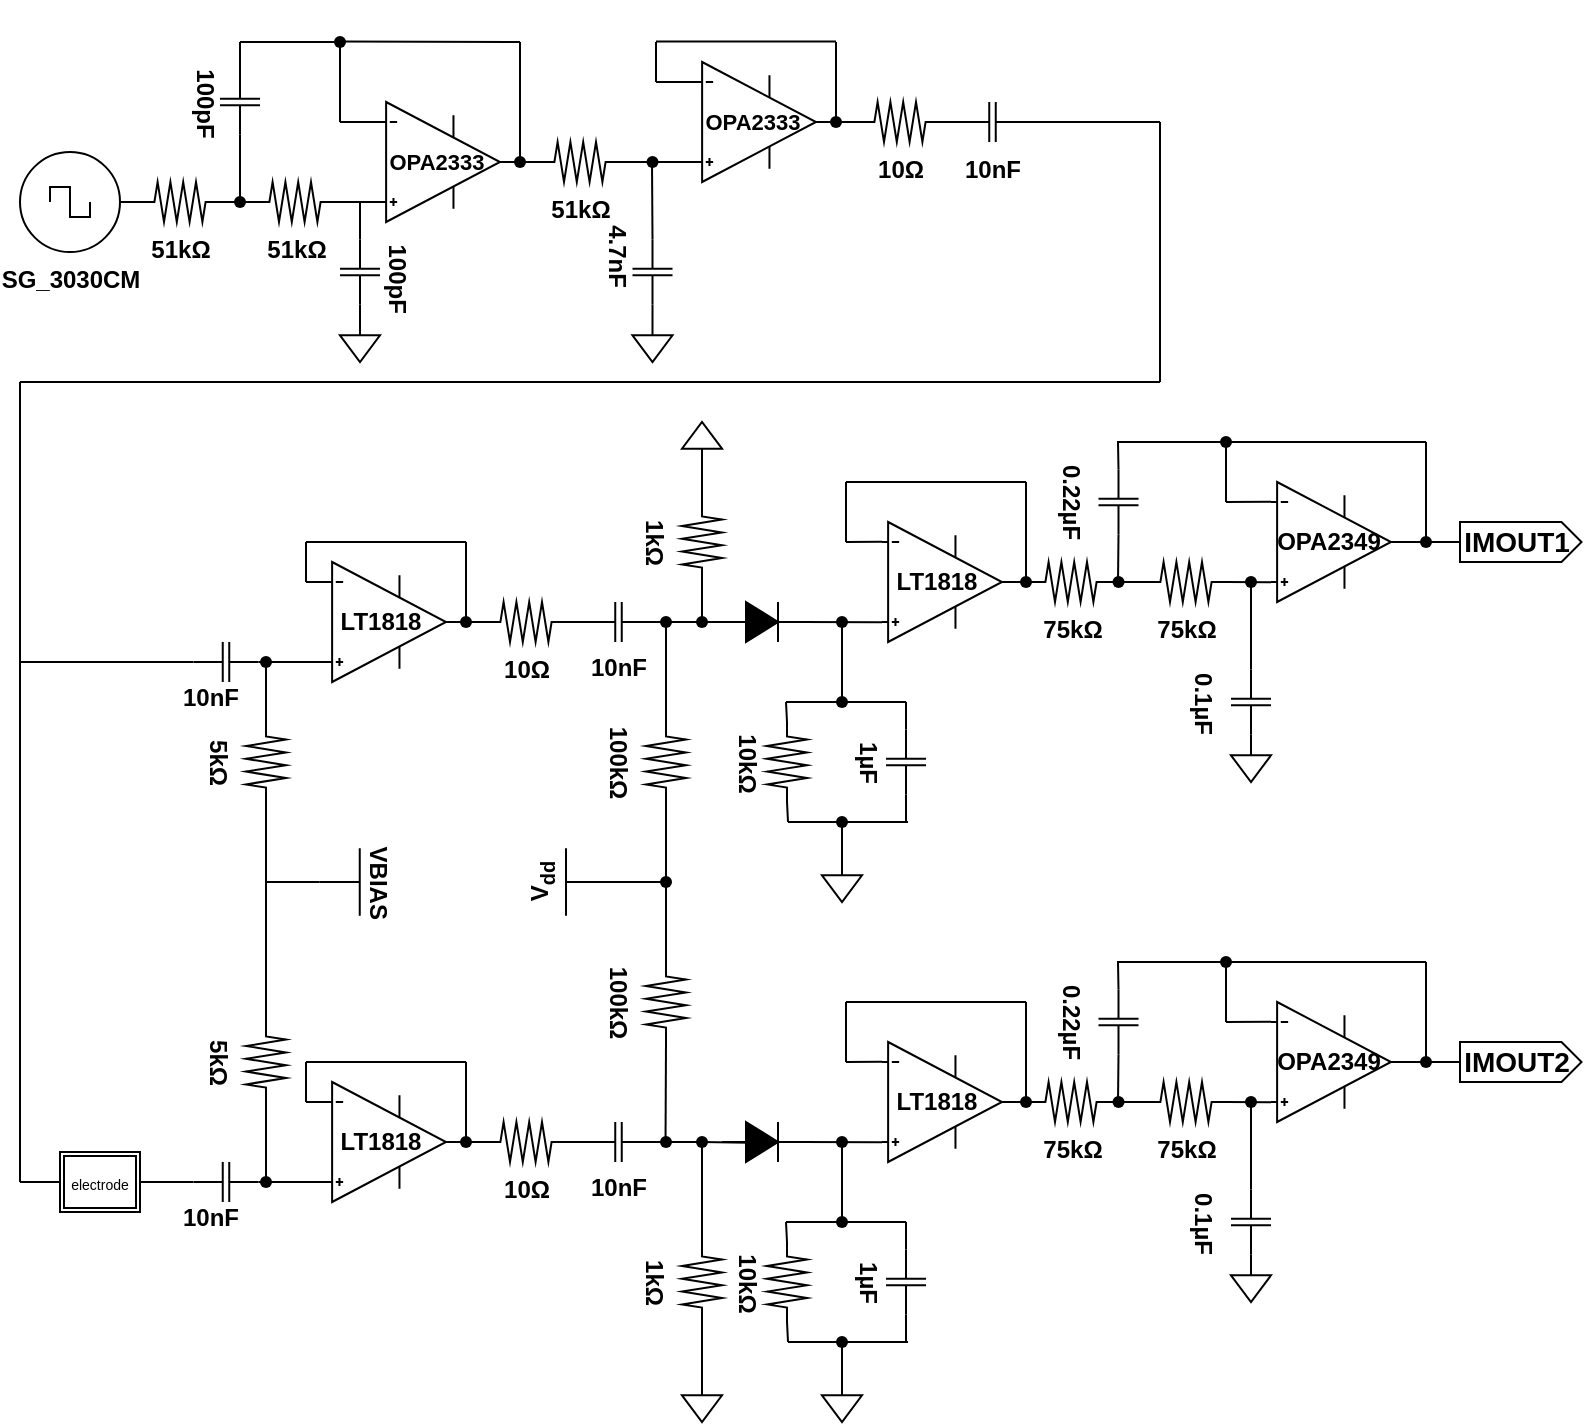 <mxfile version="16.5.2" type="github">
  <diagram name="Page-1" id="7e0a89b8-554c-2b80-1dc8-d5c74ca68de4">
    <mxGraphModel dx="1718" dy="958" grid="1" gridSize="10" guides="1" tooltips="1" connect="1" arrows="1" fold="1" page="1" pageScale="1" pageWidth="827" pageHeight="1169" background="none" math="0" shadow="0">
      <root>
        <mxCell id="0" />
        <mxCell id="1" parent="0" />
        <mxCell id="oC9rU_n9ysh1uVX6l2-E-1" value="&lt;b&gt;SG_3030CM&lt;/b&gt;" style="pointerEvents=1;verticalLabelPosition=bottom;shadow=0;dashed=0;align=center;html=1;verticalAlign=top;shape=mxgraph.electrical.signal_sources.source;aspect=fixed;points=[[0.5,0,0],[1,0.5,0],[0.5,1,0],[0,0.5,0]];elSignalType=square;" vertex="1" parent="1">
          <mxGeometry x="40" y="315" width="50" height="50" as="geometry" />
        </mxCell>
        <mxCell id="oC9rU_n9ysh1uVX6l2-E-2" value="&lt;b&gt;51kΩ&lt;/b&gt;" style="pointerEvents=1;verticalLabelPosition=bottom;shadow=0;dashed=0;align=center;html=1;verticalAlign=top;shape=mxgraph.electrical.resistors.resistor_2;" vertex="1" parent="1">
          <mxGeometry x="100" y="330" width="40" height="20" as="geometry" />
        </mxCell>
        <mxCell id="oC9rU_n9ysh1uVX6l2-E-3" value="&lt;b&gt;51kΩ&lt;/b&gt;" style="pointerEvents=1;verticalLabelPosition=bottom;shadow=0;dashed=0;align=center;html=1;verticalAlign=top;shape=mxgraph.electrical.resistors.resistor_2;" vertex="1" parent="1">
          <mxGeometry x="157.5" y="330" width="40" height="20" as="geometry" />
        </mxCell>
        <mxCell id="oC9rU_n9ysh1uVX6l2-E-12" value="" style="endArrow=none;html=1;rounded=0;" edge="1" parent="1">
          <mxGeometry width="50" height="50" relative="1" as="geometry">
            <mxPoint x="610" y="300" as="sourcePoint" />
            <mxPoint x="610" y="430" as="targetPoint" />
          </mxGeometry>
        </mxCell>
        <mxCell id="oC9rU_n9ysh1uVX6l2-E-16" value="" style="endArrow=none;html=1;rounded=0;startArrow=none;" edge="1" parent="1" source="oC9rU_n9ysh1uVX6l2-E-61">
          <mxGeometry width="50" height="50" relative="1" as="geometry">
            <mxPoint x="200" y="270" as="sourcePoint" />
            <mxPoint x="200" y="300" as="targetPoint" />
          </mxGeometry>
        </mxCell>
        <mxCell id="oC9rU_n9ysh1uVX6l2-E-17" value="" style="endArrow=none;html=1;rounded=0;startArrow=none;entryX=1;entryY=0.486;entryDx=0;entryDy=0;entryPerimeter=0;" edge="1" parent="1" source="oC9rU_n9ysh1uVX6l2-E-75">
          <mxGeometry width="50" height="50" relative="1" as="geometry">
            <mxPoint x="150" y="340" as="sourcePoint" />
            <mxPoint x="150" y="340" as="targetPoint" />
            <Array as="points">
              <mxPoint x="160" y="340" />
            </Array>
          </mxGeometry>
        </mxCell>
        <mxCell id="oC9rU_n9ysh1uVX6l2-E-22" value="&lt;div&gt;&lt;b&gt;100pF&lt;/b&gt;&lt;/div&gt;" style="pointerEvents=1;verticalLabelPosition=bottom;shadow=0;dashed=0;align=center;html=1;verticalAlign=middle;shape=mxgraph.electrical.capacitors.capacitor_1;rotation=90;spacingRight=0;spacingTop=-5;labelPosition=center;direction=east;spacingLeft=0;spacing=2;" vertex="1" parent="1">
          <mxGeometry x="133.75" y="280" width="32.5" height="20" as="geometry" />
        </mxCell>
        <mxCell id="oC9rU_n9ysh1uVX6l2-E-23" value="" style="endArrow=none;html=1;rounded=0;exitX=1;exitY=0.5;exitDx=0;exitDy=0;exitPerimeter=0;" edge="1" parent="1" source="oC9rU_n9ysh1uVX6l2-E-1">
          <mxGeometry width="50" height="50" relative="1" as="geometry">
            <mxPoint x="100" y="340" as="sourcePoint" />
            <mxPoint x="100" y="340" as="targetPoint" />
          </mxGeometry>
        </mxCell>
        <mxCell id="oC9rU_n9ysh1uVX6l2-E-24" value="" style="pointerEvents=1;fillColor=strokeColor;verticalLabelPosition=bottom;shadow=0;dashed=0;align=center;html=1;verticalAlign=top;shape=mxgraph.electrical.diodes.diode;" vertex="1" parent="1">
          <mxGeometry x="391" y="540" width="40" height="20" as="geometry" />
        </mxCell>
        <mxCell id="oC9rU_n9ysh1uVX6l2-E-25" value="&lt;b style=&quot;font-size: 11px;&quot;&gt;OPA2333&lt;/b&gt;" style="verticalLabelPosition=middle;shadow=0;dashed=0;align=center;html=1;verticalAlign=middle;shape=mxgraph.electrical.abstract.operational_amp_1;rotation=0;spacingTop=0;labelPosition=center;fontSize=11;spacingLeft=0;spacingRight=5;" vertex="1" parent="1">
          <mxGeometry x="220" y="290" width="60" height="60" as="geometry" />
        </mxCell>
        <mxCell id="oC9rU_n9ysh1uVX6l2-E-26" value="" style="endArrow=none;html=1;rounded=0;exitX=1;exitY=0.5;exitDx=0;exitDy=0;exitPerimeter=0;" edge="1" parent="1" source="oC9rU_n9ysh1uVX6l2-E-22">
          <mxGeometry width="50" height="50" relative="1" as="geometry">
            <mxPoint x="150" y="330" as="sourcePoint" />
            <mxPoint x="150" y="340" as="targetPoint" />
          </mxGeometry>
        </mxCell>
        <mxCell id="oC9rU_n9ysh1uVX6l2-E-27" value="" style="endArrow=none;html=1;rounded=0;" edge="1" parent="1">
          <mxGeometry width="50" height="50" relative="1" as="geometry">
            <mxPoint x="150" y="260" as="sourcePoint" />
            <mxPoint x="150" y="280" as="targetPoint" />
          </mxGeometry>
        </mxCell>
        <mxCell id="oC9rU_n9ysh1uVX6l2-E-31" value="" style="endArrow=none;html=1;rounded=0;exitDx=0;exitDy=0;exitPerimeter=0;startArrow=none;" edge="1" parent="1">
          <mxGeometry width="50" height="50" relative="1" as="geometry">
            <mxPoint x="210" y="340" as="sourcePoint" />
            <mxPoint x="220" y="340" as="targetPoint" />
          </mxGeometry>
        </mxCell>
        <mxCell id="oC9rU_n9ysh1uVX6l2-E-33" value="" style="endArrow=none;html=1;rounded=0;" edge="1" parent="1">
          <mxGeometry width="50" height="50" relative="1" as="geometry">
            <mxPoint x="200" y="300" as="sourcePoint" />
            <mxPoint x="220" y="300" as="targetPoint" />
          </mxGeometry>
        </mxCell>
        <mxCell id="oC9rU_n9ysh1uVX6l2-E-35" value="" style="endArrow=none;html=1;rounded=0;entryX=0;entryY=0.5;entryDx=0;entryDy=0;entryPerimeter=0;" edge="1" parent="1" target="oC9rU_n9ysh1uVX6l2-E-56">
          <mxGeometry width="50" height="50" relative="1" as="geometry">
            <mxPoint x="210" y="340" as="sourcePoint" />
            <mxPoint x="210" y="350" as="targetPoint" />
          </mxGeometry>
        </mxCell>
        <mxCell id="oC9rU_n9ysh1uVX6l2-E-37" value="" style="endArrow=none;html=1;rounded=0;exitX=1;exitY=0.5;exitDx=0;exitDy=0;exitPerimeter=0;" edge="1" parent="1" source="oC9rU_n9ysh1uVX6l2-E-3">
          <mxGeometry width="50" height="50" relative="1" as="geometry">
            <mxPoint x="240" y="340" as="sourcePoint" />
            <mxPoint x="210" y="340" as="targetPoint" />
          </mxGeometry>
        </mxCell>
        <mxCell id="oC9rU_n9ysh1uVX6l2-E-40" value="" style="pointerEvents=1;verticalLabelPosition=bottom;shadow=0;dashed=0;align=center;html=1;verticalAlign=top;shape=mxgraph.electrical.signal_sources.signal_ground;" vertex="1" parent="1">
          <mxGeometry x="200" y="400" width="20" height="20" as="geometry" />
        </mxCell>
        <mxCell id="oC9rU_n9ysh1uVX6l2-E-42" value="" style="endArrow=none;html=1;rounded=0;startArrow=none;" edge="1" parent="1">
          <mxGeometry width="50" height="50" relative="1" as="geometry">
            <mxPoint x="290" y="320" as="sourcePoint" />
            <mxPoint x="290" y="260" as="targetPoint" />
          </mxGeometry>
        </mxCell>
        <mxCell id="oC9rU_n9ysh1uVX6l2-E-44" value="" style="endArrow=none;html=1;rounded=0;" edge="1" parent="1" target="oC9rU_n9ysh1uVX6l2-E-61">
          <mxGeometry width="50" height="50" relative="1" as="geometry">
            <mxPoint x="150" y="260" as="sourcePoint" />
            <mxPoint x="290" y="270" as="targetPoint" />
          </mxGeometry>
        </mxCell>
        <mxCell id="oC9rU_n9ysh1uVX6l2-E-46" value="" style="endArrow=none;html=1;rounded=0;exitDx=0;exitDy=0;exitPerimeter=0;startArrow=none;" edge="1" parent="1" source="oC9rU_n9ysh1uVX6l2-E-66">
          <mxGeometry width="50" height="50" relative="1" as="geometry">
            <mxPoint x="290" y="320" as="sourcePoint" />
            <mxPoint x="300" y="320" as="targetPoint" />
          </mxGeometry>
        </mxCell>
        <mxCell id="oC9rU_n9ysh1uVX6l2-E-49" value="" style="endArrow=none;html=1;rounded=0;exitX=1;exitY=0.5;exitDx=0;exitDy=0;exitPerimeter=0;" edge="1" parent="1">
          <mxGeometry width="50" height="50" relative="1" as="geometry">
            <mxPoint x="340.0" y="320" as="sourcePoint" />
            <mxPoint x="380" y="320" as="targetPoint" />
          </mxGeometry>
        </mxCell>
        <mxCell id="oC9rU_n9ysh1uVX6l2-E-55" value="" style="endArrow=none;html=1;rounded=0;startArrow=none;entryX=1;entryY=0.486;entryDx=0;entryDy=0;entryPerimeter=0;" edge="1" parent="1">
          <mxGeometry width="50" height="50" relative="1" as="geometry">
            <mxPoint x="150" y="340" as="sourcePoint" />
            <mxPoint x="140" y="340" as="targetPoint" />
            <Array as="points">
              <mxPoint x="150" y="340" />
            </Array>
          </mxGeometry>
        </mxCell>
        <mxCell id="oC9rU_n9ysh1uVX6l2-E-56" value="&lt;b&gt;100pF&lt;/b&gt;" style="pointerEvents=1;verticalLabelPosition=top;shadow=0;dashed=0;align=left;html=1;verticalAlign=bottom;shape=mxgraph.electrical.capacitors.capacitor_1;rotation=90;spacingRight=0;spacingTop=0;labelPosition=right;direction=east;spacingLeft=-31;spacing=1;" vertex="1" parent="1">
          <mxGeometry x="193.75" y="365" width="32.5" height="20" as="geometry" />
        </mxCell>
        <mxCell id="oC9rU_n9ysh1uVX6l2-E-58" value="" style="endArrow=none;html=1;rounded=0;startArrow=none;entryDx=0;entryDy=0;entryPerimeter=0;" edge="1" parent="1">
          <mxGeometry width="50" height="50" relative="1" as="geometry">
            <mxPoint x="140" y="340" as="sourcePoint" />
            <mxPoint x="150" y="340" as="targetPoint" />
            <Array as="points" />
          </mxGeometry>
        </mxCell>
        <mxCell id="oC9rU_n9ysh1uVX6l2-E-60" value="" style="endArrow=none;html=1;rounded=0;exitX=1;exitY=0.5;exitDx=0;exitDy=0;exitPerimeter=0;entryX=0.5;entryY=0;entryDx=0;entryDy=0;entryPerimeter=0;" edge="1" parent="1" source="oC9rU_n9ysh1uVX6l2-E-56" target="oC9rU_n9ysh1uVX6l2-E-40">
          <mxGeometry width="50" height="50" relative="1" as="geometry">
            <mxPoint x="160" y="280" as="sourcePoint" />
            <mxPoint x="160" y="313.75" as="targetPoint" />
          </mxGeometry>
        </mxCell>
        <mxCell id="oC9rU_n9ysh1uVX6l2-E-61" value="" style="shape=waypoint;sketch=0;fillStyle=solid;size=6;pointerEvents=1;points=[];fillColor=none;resizable=0;rotatable=0;perimeter=centerPerimeter;snapToPoint=1;" vertex="1" parent="1">
          <mxGeometry x="180" y="240" width="40" height="40" as="geometry" />
        </mxCell>
        <mxCell id="oC9rU_n9ysh1uVX6l2-E-62" value="" style="endArrow=none;html=1;rounded=0;" edge="1" parent="1" target="oC9rU_n9ysh1uVX6l2-E-61">
          <mxGeometry width="50" height="50" relative="1" as="geometry">
            <mxPoint x="200" y="270" as="sourcePoint" />
            <mxPoint x="200" y="300" as="targetPoint" />
          </mxGeometry>
        </mxCell>
        <mxCell id="oC9rU_n9ysh1uVX6l2-E-64" value="" style="endArrow=none;html=1;rounded=0;" edge="1" parent="1">
          <mxGeometry width="50" height="50" relative="1" as="geometry">
            <mxPoint x="310" y="319.33" as="sourcePoint" />
            <mxPoint x="310" y="320" as="targetPoint" />
          </mxGeometry>
        </mxCell>
        <mxCell id="oC9rU_n9ysh1uVX6l2-E-65" value="&lt;b&gt;51kΩ&lt;/b&gt;" style="pointerEvents=1;verticalLabelPosition=bottom;shadow=0;dashed=0;align=center;html=1;verticalAlign=top;shape=mxgraph.electrical.resistors.resistor_2;" vertex="1" parent="1">
          <mxGeometry x="300" y="310" width="40" height="20" as="geometry" />
        </mxCell>
        <mxCell id="oC9rU_n9ysh1uVX6l2-E-66" value="" style="shape=waypoint;sketch=0;fillStyle=solid;size=6;pointerEvents=1;points=[];fillColor=none;resizable=0;rotatable=0;perimeter=centerPerimeter;snapToPoint=1;" vertex="1" parent="1">
          <mxGeometry x="270" y="300" width="40" height="40" as="geometry" />
        </mxCell>
        <mxCell id="oC9rU_n9ysh1uVX6l2-E-67" value="" style="endArrow=none;html=1;rounded=0;exitX=1;exitY=0.5;exitDx=0;exitDy=0;exitPerimeter=0;" edge="1" parent="1" source="oC9rU_n9ysh1uVX6l2-E-25" target="oC9rU_n9ysh1uVX6l2-E-66">
          <mxGeometry width="50" height="50" relative="1" as="geometry">
            <mxPoint x="280" y="320" as="sourcePoint" />
            <mxPoint x="300" y="320" as="targetPoint" />
          </mxGeometry>
        </mxCell>
        <mxCell id="oC9rU_n9ysh1uVX6l2-E-71" value="" style="pointerEvents=1;verticalLabelPosition=bottom;shadow=0;dashed=0;align=center;html=1;verticalAlign=top;shape=mxgraph.electrical.signal_sources.signal_ground;" vertex="1" parent="1">
          <mxGeometry x="441" y="670" width="20" height="20" as="geometry" />
        </mxCell>
        <mxCell id="oC9rU_n9ysh1uVX6l2-E-72" value="&lt;b&gt;4.7nF&lt;/b&gt;" style="pointerEvents=1;verticalLabelPosition=bottom;shadow=0;dashed=0;align=center;html=1;verticalAlign=middle;shape=mxgraph.electrical.capacitors.capacitor_1;rotation=90;spacingRight=0;spacingTop=-5;labelPosition=center;direction=east;spacingLeft=-17;spacing=2;" vertex="1" parent="1">
          <mxGeometry x="340" y="365" width="32.5" height="20" as="geometry" />
        </mxCell>
        <mxCell id="oC9rU_n9ysh1uVX6l2-E-75" value="" style="shape=waypoint;sketch=0;fillStyle=solid;size=6;pointerEvents=1;points=[];fillColor=none;resizable=0;rotatable=0;perimeter=centerPerimeter;snapToPoint=1;" vertex="1" parent="1">
          <mxGeometry x="130" y="320" width="40" height="40" as="geometry" />
        </mxCell>
        <mxCell id="oC9rU_n9ysh1uVX6l2-E-76" value="" style="endArrow=none;html=1;rounded=0;startArrow=none;entryDx=0;entryDy=0;entryPerimeter=0;" edge="1" parent="1" target="oC9rU_n9ysh1uVX6l2-E-75">
          <mxGeometry width="50" height="50" relative="1" as="geometry">
            <mxPoint x="150" y="340" as="sourcePoint" />
            <mxPoint x="150" y="340" as="targetPoint" />
            <Array as="points" />
          </mxGeometry>
        </mxCell>
        <mxCell id="oC9rU_n9ysh1uVX6l2-E-78" value="" style="endArrow=none;html=1;rounded=0;entryX=0;entryY=0.5;entryDx=0;entryDy=0;entryPerimeter=0;" edge="1" parent="1" target="oC9rU_n9ysh1uVX6l2-E-72">
          <mxGeometry width="50" height="50" relative="1" as="geometry">
            <mxPoint x="356" y="320" as="sourcePoint" />
            <mxPoint x="110" y="200" as="targetPoint" />
          </mxGeometry>
        </mxCell>
        <mxCell id="oC9rU_n9ysh1uVX6l2-E-79" value="" style="shape=waypoint;sketch=0;fillStyle=solid;size=6;pointerEvents=1;points=[];fillColor=none;resizable=0;rotatable=0;perimeter=centerPerimeter;snapToPoint=1;" vertex="1" parent="1">
          <mxGeometry x="336.25" y="300" width="40" height="40" as="geometry" />
        </mxCell>
        <mxCell id="oC9rU_n9ysh1uVX6l2-E-80" value="" style="pointerEvents=1;verticalLabelPosition=bottom;shadow=0;dashed=0;align=center;html=1;verticalAlign=top;shape=mxgraph.electrical.signal_sources.signal_ground;" vertex="1" parent="1">
          <mxGeometry x="346.25" y="400" width="20" height="20" as="geometry" />
        </mxCell>
        <mxCell id="oC9rU_n9ysh1uVX6l2-E-81" value="" style="endArrow=none;html=1;rounded=0;exitX=1;exitY=0.5;exitDx=0;exitDy=0;exitPerimeter=0;entryX=0.5;entryY=0;entryDx=0;entryDy=0;entryPerimeter=0;" edge="1" parent="1" target="oC9rU_n9ysh1uVX6l2-E-80" source="oC9rU_n9ysh1uVX6l2-E-72">
          <mxGeometry width="50" height="50" relative="1" as="geometry">
            <mxPoint x="356.25" y="406.25" as="sourcePoint" />
            <mxPoint x="306.25" y="313.75" as="targetPoint" />
          </mxGeometry>
        </mxCell>
        <mxCell id="oC9rU_n9ysh1uVX6l2-E-83" value="&lt;b style=&quot;font-size: 11px;&quot;&gt;OPA2333&lt;/b&gt;" style="verticalLabelPosition=middle;shadow=0;dashed=0;align=center;html=1;verticalAlign=middle;shape=mxgraph.electrical.abstract.operational_amp_1;rotation=0;spacingTop=0;labelPosition=center;fontSize=11;spacingLeft=0;spacingRight=5;" vertex="1" parent="1">
          <mxGeometry x="378" y="270" width="60" height="60" as="geometry" />
        </mxCell>
        <mxCell id="oC9rU_n9ysh1uVX6l2-E-90" value="" style="endArrow=none;html=1;rounded=0;startArrow=none;" edge="1" parent="1">
          <mxGeometry width="50" height="50" relative="1" as="geometry">
            <mxPoint x="358" y="260" as="sourcePoint" />
            <mxPoint x="358" y="280" as="targetPoint" />
          </mxGeometry>
        </mxCell>
        <mxCell id="oC9rU_n9ysh1uVX6l2-E-91" value="" style="endArrow=none;html=1;rounded=0;" edge="1" parent="1">
          <mxGeometry width="50" height="50" relative="1" as="geometry">
            <mxPoint x="358" y="280" as="sourcePoint" />
            <mxPoint x="378" y="280" as="targetPoint" />
          </mxGeometry>
        </mxCell>
        <mxCell id="oC9rU_n9ysh1uVX6l2-E-92" value="" style="endArrow=none;html=1;rounded=0;startArrow=none;" edge="1" parent="1">
          <mxGeometry width="50" height="50" relative="1" as="geometry">
            <mxPoint x="448" y="300" as="sourcePoint" />
            <mxPoint x="448" y="260" as="targetPoint" />
          </mxGeometry>
        </mxCell>
        <mxCell id="oC9rU_n9ysh1uVX6l2-E-93" value="" style="endArrow=none;html=1;rounded=0;exitDx=0;exitDy=0;exitPerimeter=0;startArrow=none;" edge="1" parent="1" source="oC9rU_n9ysh1uVX6l2-E-98">
          <mxGeometry width="50" height="50" relative="1" as="geometry">
            <mxPoint x="448" y="300" as="sourcePoint" />
            <mxPoint x="458" y="300" as="targetPoint" />
          </mxGeometry>
        </mxCell>
        <mxCell id="oC9rU_n9ysh1uVX6l2-E-94" value="" style="endArrow=none;html=1;rounded=0;" edge="1" parent="1">
          <mxGeometry width="50" height="50" relative="1" as="geometry">
            <mxPoint x="358" y="250" as="sourcePoint" />
            <mxPoint x="358" y="250" as="targetPoint" />
          </mxGeometry>
        </mxCell>
        <mxCell id="oC9rU_n9ysh1uVX6l2-E-95" value="" style="endArrow=none;html=1;rounded=0;" edge="1" parent="1">
          <mxGeometry width="50" height="50" relative="1" as="geometry">
            <mxPoint x="468" y="299.33" as="sourcePoint" />
            <mxPoint x="468" y="300" as="targetPoint" />
          </mxGeometry>
        </mxCell>
        <mxCell id="oC9rU_n9ysh1uVX6l2-E-96" value="" style="endArrow=none;html=1;rounded=0;exitX=1;exitY=0.5;exitDx=0;exitDy=0;exitPerimeter=0;" edge="1" parent="1">
          <mxGeometry width="50" height="50" relative="1" as="geometry">
            <mxPoint x="438" y="300" as="sourcePoint" />
            <mxPoint x="448" y="300" as="targetPoint" />
          </mxGeometry>
        </mxCell>
        <mxCell id="oC9rU_n9ysh1uVX6l2-E-97" value="" style="endArrow=none;html=1;rounded=0;" edge="1" parent="1">
          <mxGeometry width="50" height="50" relative="1" as="geometry">
            <mxPoint x="358" y="259.78" as="sourcePoint" />
            <mxPoint x="448" y="259.78" as="targetPoint" />
          </mxGeometry>
        </mxCell>
        <mxCell id="oC9rU_n9ysh1uVX6l2-E-98" value="" style="shape=waypoint;sketch=0;fillStyle=solid;size=6;pointerEvents=1;points=[];fillColor=none;resizable=0;rotatable=0;perimeter=centerPerimeter;snapToPoint=1;" vertex="1" parent="1">
          <mxGeometry x="428" y="280" width="40" height="40" as="geometry" />
        </mxCell>
        <mxCell id="oC9rU_n9ysh1uVX6l2-E-99" value="" style="endArrow=none;html=1;rounded=0;exitDx=0;exitDy=0;exitPerimeter=0;startArrow=none;" edge="1" parent="1" target="oC9rU_n9ysh1uVX6l2-E-98">
          <mxGeometry width="50" height="50" relative="1" as="geometry">
            <mxPoint x="448" y="300" as="sourcePoint" />
            <mxPoint x="458" y="300" as="targetPoint" />
          </mxGeometry>
        </mxCell>
        <mxCell id="oC9rU_n9ysh1uVX6l2-E-102" value="" style="endArrow=none;html=1;rounded=0;" edge="1" parent="1">
          <mxGeometry width="50" height="50" relative="1" as="geometry">
            <mxPoint x="200" y="259.78" as="sourcePoint" />
            <mxPoint x="290" y="260" as="targetPoint" />
          </mxGeometry>
        </mxCell>
        <mxCell id="oC9rU_n9ysh1uVX6l2-E-103" value="&lt;b&gt;10Ω&lt;/b&gt;" style="pointerEvents=1;verticalLabelPosition=bottom;shadow=0;dashed=0;align=center;html=1;verticalAlign=top;shape=mxgraph.electrical.resistors.resistor_2;" vertex="1" parent="1">
          <mxGeometry x="460" y="290" width="40" height="20" as="geometry" />
        </mxCell>
        <mxCell id="oC9rU_n9ysh1uVX6l2-E-104" value="" style="endArrow=none;html=1;rounded=0;entryX=0;entryY=0.5;entryDx=0;entryDy=0;entryPerimeter=0;" edge="1" parent="1" source="oC9rU_n9ysh1uVX6l2-E-98" target="oC9rU_n9ysh1uVX6l2-E-103">
          <mxGeometry width="50" height="50" relative="1" as="geometry">
            <mxPoint x="60" y="200" as="sourcePoint" />
            <mxPoint x="110" y="200" as="targetPoint" />
          </mxGeometry>
        </mxCell>
        <mxCell id="oC9rU_n9ysh1uVX6l2-E-105" value="" style="endArrow=none;html=1;rounded=0;exitX=1;exitY=0.5;exitDx=0;exitDy=0;exitPerimeter=0;entryX=1;entryY=0.5;entryDx=0;entryDy=0;entryPerimeter=0;" edge="1" parent="1" source="oC9rU_n9ysh1uVX6l2-E-103" target="oC9rU_n9ysh1uVX6l2-E-106">
          <mxGeometry width="50" height="50" relative="1" as="geometry">
            <mxPoint x="500" y="330" as="sourcePoint" />
            <mxPoint x="510" y="329.53" as="targetPoint" />
          </mxGeometry>
        </mxCell>
        <mxCell id="oC9rU_n9ysh1uVX6l2-E-106" value="&lt;b&gt;10nF&lt;/b&gt;" style="pointerEvents=1;verticalLabelPosition=bottom;shadow=0;dashed=0;align=center;html=1;verticalAlign=middle;shape=mxgraph.electrical.capacitors.capacitor_1;rotation=0;spacingRight=0;spacingTop=8;labelPosition=center;direction=west;spacingLeft=0;spacing=2;" vertex="1" parent="1">
          <mxGeometry x="510" y="290" width="32.5" height="20" as="geometry" />
        </mxCell>
        <mxCell id="oC9rU_n9ysh1uVX6l2-E-107" value="" style="endArrow=none;html=1;rounded=0;exitX=0;exitY=0.5;exitDx=0;exitDy=0;exitPerimeter=0;" edge="1" parent="1" source="oC9rU_n9ysh1uVX6l2-E-106">
          <mxGeometry width="50" height="50" relative="1" as="geometry">
            <mxPoint x="560" y="300" as="sourcePoint" />
            <mxPoint x="610" y="300" as="targetPoint" />
          </mxGeometry>
        </mxCell>
        <mxCell id="oC9rU_n9ysh1uVX6l2-E-108" value="" style="endArrow=none;html=1;rounded=0;startArrow=none;entryX=1;entryY=0.5;entryDx=0;entryDy=0;entryPerimeter=0;" edge="1" parent="1" target="oC9rU_n9ysh1uVX6l2-E-127">
          <mxGeometry width="50" height="50" relative="1" as="geometry">
            <mxPoint x="743" y="510" as="sourcePoint" />
            <mxPoint x="731.75" y="509.82" as="targetPoint" />
          </mxGeometry>
        </mxCell>
        <mxCell id="oC9rU_n9ysh1uVX6l2-E-109" value="" style="endArrow=none;html=1;rounded=0;" edge="1" parent="1">
          <mxGeometry width="50" height="50" relative="1" as="geometry">
            <mxPoint x="610" y="430" as="sourcePoint" />
            <mxPoint x="40" y="430" as="targetPoint" />
          </mxGeometry>
        </mxCell>
        <mxCell id="oC9rU_n9ysh1uVX6l2-E-110" value="" style="endArrow=none;html=1;rounded=0;" edge="1" parent="1">
          <mxGeometry width="50" height="50" relative="1" as="geometry">
            <mxPoint x="40" y="830" as="sourcePoint" />
            <mxPoint x="40" y="430" as="targetPoint" />
          </mxGeometry>
        </mxCell>
        <mxCell id="oC9rU_n9ysh1uVX6l2-E-113" value="&lt;b&gt;10nF&lt;/b&gt;" style="pointerEvents=1;verticalLabelPosition=bottom;shadow=0;dashed=0;align=center;html=1;verticalAlign=middle;shape=mxgraph.electrical.capacitors.capacitor_1;rotation=0;spacingRight=0;spacingTop=-5;labelPosition=center;direction=east;spacingLeft=-17;spacing=2;" vertex="1" parent="1">
          <mxGeometry x="126.75" y="560" width="32.5" height="20" as="geometry" />
        </mxCell>
        <mxCell id="oC9rU_n9ysh1uVX6l2-E-114" value="&lt;b&gt;5kΩ&lt;/b&gt;" style="pointerEvents=1;verticalLabelPosition=bottom;shadow=0;dashed=0;align=center;html=1;verticalAlign=top;shape=mxgraph.electrical.resistors.resistor_2;rotation=90;" vertex="1" parent="1">
          <mxGeometry x="143" y="610" width="40" height="20" as="geometry" />
        </mxCell>
        <mxCell id="oC9rU_n9ysh1uVX6l2-E-115" value="&lt;b&gt;LT1818&lt;/b&gt;" style="verticalLabelPosition=middle;shadow=0;dashed=0;align=center;html=1;verticalAlign=middle;shape=mxgraph.electrical.abstract.operational_amp_1;rotation=0;labelPosition=center;spacingRight=7;" vertex="1" parent="1">
          <mxGeometry x="193" y="520" width="60" height="60" as="geometry" />
        </mxCell>
        <mxCell id="oC9rU_n9ysh1uVX6l2-E-116" value="&lt;b&gt;10Ω&lt;/b&gt;" style="pointerEvents=1;verticalLabelPosition=bottom;shadow=0;dashed=0;align=center;html=1;verticalAlign=top;shape=mxgraph.electrical.resistors.resistor_2;" vertex="1" parent="1">
          <mxGeometry x="273" y="540" width="40" height="20" as="geometry" />
        </mxCell>
        <mxCell id="oC9rU_n9ysh1uVX6l2-E-117" value="&lt;b&gt;10nF&lt;/b&gt;" style="pointerEvents=1;verticalLabelPosition=bottom;shadow=0;dashed=0;align=center;html=1;verticalAlign=middle;shape=mxgraph.electrical.capacitors.capacitor_1;rotation=0;spacingRight=0;spacingTop=6;labelPosition=center;direction=east;spacingLeft=0;spacing=2;" vertex="1" parent="1">
          <mxGeometry x="323" y="540" width="32.5" height="20" as="geometry" />
        </mxCell>
        <mxCell id="oC9rU_n9ysh1uVX6l2-E-118" value="100k&lt;span&gt;Ω&lt;/span&gt;" style="pointerEvents=1;verticalLabelPosition=bottom;shadow=0;dashed=0;align=center;html=1;verticalAlign=top;shape=mxgraph.electrical.resistors.resistor_2;rotation=90;fontStyle=1" vertex="1" parent="1">
          <mxGeometry x="343" y="610" width="40" height="20" as="geometry" />
        </mxCell>
        <mxCell id="oC9rU_n9ysh1uVX6l2-E-120" value="&lt;b&gt;10kΩ&lt;/b&gt;" style="pointerEvents=1;verticalLabelPosition=bottom;shadow=0;dashed=0;align=center;html=1;verticalAlign=top;shape=mxgraph.electrical.resistors.resistor_2;rotation=90;spacingTop=-4;" vertex="1" parent="1">
          <mxGeometry x="403.5" y="610" width="40" height="20" as="geometry" />
        </mxCell>
        <mxCell id="oC9rU_n9ysh1uVX6l2-E-121" value="&lt;b&gt;1µF&lt;/b&gt;" style="pointerEvents=1;verticalLabelPosition=bottom;shadow=0;dashed=0;align=center;html=1;verticalAlign=middle;shape=mxgraph.electrical.capacitors.capacitor_1;rotation=90;spacingRight=0;spacingTop=-2;labelPosition=center;direction=east;spacingLeft=0;spacing=2;" vertex="1" parent="1">
          <mxGeometry x="466.75" y="610" width="32.5" height="20" as="geometry" />
        </mxCell>
        <mxCell id="oC9rU_n9ysh1uVX6l2-E-122" value="&lt;b&gt;1kΩ&lt;/b&gt;" style="pointerEvents=1;verticalLabelPosition=bottom;shadow=0;dashed=0;align=center;html=1;verticalAlign=top;shape=mxgraph.electrical.resistors.resistor_2;rotation=90;" vertex="1" parent="1">
          <mxGeometry x="361" y="500" width="40" height="20" as="geometry" />
        </mxCell>
        <mxCell id="oC9rU_n9ysh1uVX6l2-E-124" value="&lt;b&gt;75kΩ&lt;/b&gt;" style="pointerEvents=1;verticalLabelPosition=bottom;shadow=0;dashed=0;align=center;html=1;verticalAlign=top;shape=mxgraph.electrical.resistors.resistor_2;" vertex="1" parent="1">
          <mxGeometry x="545.5" y="520" width="40" height="20" as="geometry" />
        </mxCell>
        <mxCell id="oC9rU_n9ysh1uVX6l2-E-125" value="&lt;b&gt;75kΩ&lt;/b&gt;" style="pointerEvents=1;verticalLabelPosition=bottom;shadow=0;dashed=0;align=center;html=1;verticalAlign=top;shape=mxgraph.electrical.resistors.resistor_2;" vertex="1" parent="1">
          <mxGeometry x="603" y="520" width="40" height="20" as="geometry" />
        </mxCell>
        <mxCell id="oC9rU_n9ysh1uVX6l2-E-127" value="&lt;div&gt;&lt;b&gt;OPA2349&lt;br&gt;&lt;/b&gt;&lt;/div&gt;" style="verticalLabelPosition=middle;shadow=0;dashed=0;align=center;html=1;verticalAlign=middle;shape=mxgraph.electrical.abstract.operational_amp_1;rotation=0;labelPosition=center;spacing=2;spacingRight=4;" vertex="1" parent="1">
          <mxGeometry x="665.5" y="480" width="60" height="60" as="geometry" />
        </mxCell>
        <mxCell id="oC9rU_n9ysh1uVX6l2-E-129" value="" style="endArrow=none;html=1;rounded=0;exitX=0;exitY=0.5;exitDx=0;exitDy=0;exitPerimeter=0;" edge="1" parent="1" source="oC9rU_n9ysh1uVX6l2-E-113">
          <mxGeometry width="50" height="50" relative="1" as="geometry">
            <mxPoint x="173" y="670" as="sourcePoint" />
            <mxPoint x="40" y="570" as="targetPoint" />
          </mxGeometry>
        </mxCell>
        <mxCell id="oC9rU_n9ysh1uVX6l2-E-130" value="" style="pointerEvents=1;verticalLabelPosition=bottom;shadow=0;dashed=0;align=center;html=1;verticalAlign=top;shape=mxgraph.electrical.signal_sources.signal_ground;rotation=-180;" vertex="1" parent="1">
          <mxGeometry x="371" y="450" width="20" height="20" as="geometry" />
        </mxCell>
        <mxCell id="oC9rU_n9ysh1uVX6l2-E-131" value="" style="endArrow=none;html=1;rounded=0;entryX=1;entryY=0.5;entryDx=0;entryDy=0;entryPerimeter=0;" edge="1" parent="1" target="oC9rU_n9ysh1uVX6l2-E-113">
          <mxGeometry width="50" height="50" relative="1" as="geometry">
            <mxPoint x="193" y="570" as="sourcePoint" />
            <mxPoint x="73" y="580" as="targetPoint" />
          </mxGeometry>
        </mxCell>
        <mxCell id="oC9rU_n9ysh1uVX6l2-E-132" value="" style="endArrow=none;html=1;rounded=0;" edge="1" parent="1">
          <mxGeometry width="50" height="50" relative="1" as="geometry">
            <mxPoint x="193" y="530" as="sourcePoint" />
            <mxPoint x="183" y="530" as="targetPoint" />
          </mxGeometry>
        </mxCell>
        <mxCell id="oC9rU_n9ysh1uVX6l2-E-134" value="" style="endArrow=none;html=1;rounded=0;exitDx=0;exitDy=0;exitPerimeter=0;startArrow=none;" edge="1" parent="1" source="oC9rU_n9ysh1uVX6l2-E-179">
          <mxGeometry width="50" height="50" relative="1" as="geometry">
            <mxPoint x="146.75" y="580" as="sourcePoint" />
            <mxPoint x="173" y="570" as="targetPoint" />
          </mxGeometry>
        </mxCell>
        <mxCell id="oC9rU_n9ysh1uVX6l2-E-135" value="" style="endArrow=none;html=1;rounded=0;" edge="1" parent="1">
          <mxGeometry width="50" height="50" relative="1" as="geometry">
            <mxPoint x="183" y="530" as="sourcePoint" />
            <mxPoint x="183" y="510" as="targetPoint" />
          </mxGeometry>
        </mxCell>
        <mxCell id="oC9rU_n9ysh1uVX6l2-E-136" value="" style="endArrow=none;html=1;rounded=0;" edge="1" parent="1">
          <mxGeometry width="50" height="50" relative="1" as="geometry">
            <mxPoint x="263" y="510" as="sourcePoint" />
            <mxPoint x="183" y="510" as="targetPoint" />
          </mxGeometry>
        </mxCell>
        <mxCell id="oC9rU_n9ysh1uVX6l2-E-137" value="" style="endArrow=none;html=1;rounded=0;" edge="1" parent="1">
          <mxGeometry width="50" height="50" relative="1" as="geometry">
            <mxPoint x="263" y="550" as="sourcePoint" />
            <mxPoint x="263" y="510" as="targetPoint" />
          </mxGeometry>
        </mxCell>
        <mxCell id="oC9rU_n9ysh1uVX6l2-E-138" value="" style="endArrow=none;html=1;rounded=0;entryX=1;entryY=0.5;entryDx=0;entryDy=0;entryPerimeter=0;startArrow=none;" edge="1" parent="1" source="oC9rU_n9ysh1uVX6l2-E-181" target="oC9rU_n9ysh1uVX6l2-E-115">
          <mxGeometry width="50" height="50" relative="1" as="geometry">
            <mxPoint x="273" y="550" as="sourcePoint" />
            <mxPoint x="193.0" y="540.0" as="targetPoint" />
          </mxGeometry>
        </mxCell>
        <mxCell id="oC9rU_n9ysh1uVX6l2-E-140" value="" style="endArrow=none;html=1;rounded=0;entryX=1;entryY=0.5;entryDx=0;entryDy=0;entryPerimeter=0;exitX=0;exitY=0.5;exitDx=0;exitDy=0;exitPerimeter=0;" edge="1" parent="1" source="oC9rU_n9ysh1uVX6l2-E-117" target="oC9rU_n9ysh1uVX6l2-E-116">
          <mxGeometry width="50" height="50" relative="1" as="geometry">
            <mxPoint x="273.0" y="520.0" as="sourcePoint" />
            <mxPoint x="193.0" y="520.0" as="targetPoint" />
          </mxGeometry>
        </mxCell>
        <mxCell id="oC9rU_n9ysh1uVX6l2-E-141" value="" style="endArrow=none;html=1;rounded=0;exitX=0;exitY=0.5;exitDx=0;exitDy=0;exitPerimeter=0;" edge="1" parent="1" source="oC9rU_n9ysh1uVX6l2-E-118">
          <mxGeometry width="50" height="50" relative="1" as="geometry">
            <mxPoint x="273.0" y="560.0" as="sourcePoint" />
            <mxPoint x="363" y="550" as="targetPoint" />
          </mxGeometry>
        </mxCell>
        <mxCell id="oC9rU_n9ysh1uVX6l2-E-142" value="" style="endArrow=none;html=1;rounded=0;entryX=1;entryY=0.5;entryDx=0;entryDy=0;entryPerimeter=0;startArrow=none;" edge="1" parent="1" source="oC9rU_n9ysh1uVX6l2-E-183" target="oC9rU_n9ysh1uVX6l2-E-117">
          <mxGeometry width="50" height="50" relative="1" as="geometry">
            <mxPoint x="383" y="550" as="sourcePoint" />
            <mxPoint x="193.0" y="520.0" as="targetPoint" />
          </mxGeometry>
        </mxCell>
        <mxCell id="oC9rU_n9ysh1uVX6l2-E-143" value="&lt;b&gt;&lt;font style=&quot;font-size: 12px&quot;&gt;V&lt;sub&gt;dd&lt;/sub&gt;&lt;/font&gt;&lt;/b&gt;" style="verticalLabelPosition=top;verticalAlign=bottom;shape=mxgraph.electrical.signal_sources.vdd;shadow=0;dashed=0;align=center;strokeWidth=1;fontSize=24;html=1;flipV=1;rotation=-90;" vertex="1" parent="1">
          <mxGeometry x="306.13" y="670" width="33.75" height="20" as="geometry" />
        </mxCell>
        <mxCell id="oC9rU_n9ysh1uVX6l2-E-144" value="" style="endArrow=none;html=1;rounded=0;exitX=0;exitY=0.5;exitDx=0;exitDy=0;exitPerimeter=0;" edge="1" parent="1" source="oC9rU_n9ysh1uVX6l2-E-24">
          <mxGeometry width="50" height="50" relative="1" as="geometry">
            <mxPoint x="383" y="570" as="sourcePoint" />
            <mxPoint x="379" y="550" as="targetPoint" />
          </mxGeometry>
        </mxCell>
        <mxCell id="oC9rU_n9ysh1uVX6l2-E-145" value="" style="endArrow=none;html=1;rounded=0;exitX=1;exitY=0.5;exitDx=0;exitDy=0;exitPerimeter=0;" edge="1" parent="1" source="oC9rU_n9ysh1uVX6l2-E-122">
          <mxGeometry width="50" height="50" relative="1" as="geometry">
            <mxPoint x="411" y="560" as="sourcePoint" />
            <mxPoint x="381" y="550" as="targetPoint" />
          </mxGeometry>
        </mxCell>
        <mxCell id="oC9rU_n9ysh1uVX6l2-E-146" value="" style="endArrow=none;html=1;rounded=0;exitX=0.5;exitY=0;exitDx=0;exitDy=0;exitPerimeter=0;entryX=0;entryY=0.5;entryDx=0;entryDy=0;entryPerimeter=0;" edge="1" parent="1" source="oC9rU_n9ysh1uVX6l2-E-130" target="oC9rU_n9ysh1uVX6l2-E-122">
          <mxGeometry width="50" height="50" relative="1" as="geometry">
            <mxPoint x="391" y="540" as="sourcePoint" />
            <mxPoint x="391" y="560" as="targetPoint" />
          </mxGeometry>
        </mxCell>
        <mxCell id="oC9rU_n9ysh1uVX6l2-E-148" value="" style="endArrow=none;html=1;rounded=0;entryX=1;entryY=0.5;entryDx=0;entryDy=0;entryPerimeter=0;exitX=0;exitY=0.835;exitDx=0;exitDy=0;exitPerimeter=0;" edge="1" parent="1" source="oC9rU_n9ysh1uVX6l2-E-157" target="oC9rU_n9ysh1uVX6l2-E-24">
          <mxGeometry width="50" height="50" relative="1" as="geometry">
            <mxPoint x="473" y="550" as="sourcePoint" />
            <mxPoint x="365.5" y="560" as="targetPoint" />
          </mxGeometry>
        </mxCell>
        <mxCell id="oC9rU_n9ysh1uVX6l2-E-149" value="" style="endArrow=none;html=1;rounded=0;" edge="1" parent="1">
          <mxGeometry width="50" height="50" relative="1" as="geometry">
            <mxPoint x="451" y="590" as="sourcePoint" />
            <mxPoint x="451" y="550" as="targetPoint" />
          </mxGeometry>
        </mxCell>
        <mxCell id="oC9rU_n9ysh1uVX6l2-E-150" value="" style="endArrow=none;html=1;rounded=0;" edge="1" parent="1">
          <mxGeometry width="50" height="50" relative="1" as="geometry">
            <mxPoint x="483" y="590" as="sourcePoint" />
            <mxPoint x="423" y="590" as="targetPoint" />
          </mxGeometry>
        </mxCell>
        <mxCell id="oC9rU_n9ysh1uVX6l2-E-151" value="" style="endArrow=none;html=1;rounded=0;exitX=0;exitY=0.5;exitDx=0;exitDy=0;exitPerimeter=0;" edge="1" parent="1" source="oC9rU_n9ysh1uVX6l2-E-120">
          <mxGeometry width="50" height="50" relative="1" as="geometry">
            <mxPoint x="423.25" y="595" as="sourcePoint" />
            <mxPoint x="423" y="590" as="targetPoint" />
          </mxGeometry>
        </mxCell>
        <mxCell id="oC9rU_n9ysh1uVX6l2-E-152" value="" style="endArrow=none;html=1;rounded=0;exitX=0;exitY=0.5;exitDx=0;exitDy=0;exitPerimeter=0;" edge="1" parent="1" source="oC9rU_n9ysh1uVX6l2-E-121">
          <mxGeometry width="50" height="50" relative="1" as="geometry">
            <mxPoint x="470.75" y="607.5" as="sourcePoint" />
            <mxPoint x="483" y="590" as="targetPoint" />
          </mxGeometry>
        </mxCell>
        <mxCell id="oC9rU_n9ysh1uVX6l2-E-154" value="" style="endArrow=none;html=1;rounded=0;entryX=1;entryY=0.5;entryDx=0;entryDy=0;entryPerimeter=0;" edge="1" parent="1" target="oC9rU_n9ysh1uVX6l2-E-120">
          <mxGeometry width="50" height="50" relative="1" as="geometry">
            <mxPoint x="424" y="650" as="sourcePoint" />
            <mxPoint x="423.36" y="645" as="targetPoint" />
          </mxGeometry>
        </mxCell>
        <mxCell id="oC9rU_n9ysh1uVX6l2-E-155" value="" style="endArrow=none;html=1;rounded=0;entryX=1;entryY=0.5;entryDx=0;entryDy=0;entryPerimeter=0;" edge="1" parent="1" target="oC9rU_n9ysh1uVX6l2-E-121">
          <mxGeometry width="50" height="50" relative="1" as="geometry">
            <mxPoint x="483" y="650" as="sourcePoint" />
            <mxPoint x="490.75" y="630" as="targetPoint" />
          </mxGeometry>
        </mxCell>
        <mxCell id="oC9rU_n9ysh1uVX6l2-E-156" value="" style="endArrow=none;html=1;rounded=0;" edge="1" parent="1">
          <mxGeometry width="50" height="50" relative="1" as="geometry">
            <mxPoint x="484" y="650" as="sourcePoint" />
            <mxPoint x="424" y="650" as="targetPoint" />
          </mxGeometry>
        </mxCell>
        <mxCell id="oC9rU_n9ysh1uVX6l2-E-157" value="&lt;b&gt;LT1818&lt;/b&gt;" style="verticalLabelPosition=middle;shadow=0;dashed=0;align=center;html=1;verticalAlign=middle;shape=mxgraph.electrical.abstract.operational_amp_1;rotation=0;labelPosition=center;spacingRight=7;" vertex="1" parent="1">
          <mxGeometry x="471" y="500" width="60" height="60" as="geometry" />
        </mxCell>
        <mxCell id="oC9rU_n9ysh1uVX6l2-E-159" value="&lt;div style=&quot;font-size: 12px&quot;&gt;&lt;b&gt;&lt;font style=&quot;font-size: 12px&quot;&gt;VBIAS&lt;/font&gt;&lt;/b&gt;&lt;/div&gt;" style="verticalLabelPosition=top;verticalAlign=bottom;shape=mxgraph.electrical.signal_sources.vdd;shadow=0;dashed=0;align=center;strokeWidth=1;fontSize=24;html=1;flipV=1;rotation=90;" vertex="1" parent="1">
          <mxGeometry x="183" y="670" width="33.75" height="20" as="geometry" />
        </mxCell>
        <mxCell id="oC9rU_n9ysh1uVX6l2-E-164" value="&lt;b&gt;0.22µF&lt;/b&gt;" style="pointerEvents=1;verticalLabelPosition=bottom;shadow=0;dashed=0;align=center;html=1;verticalAlign=middle;shape=mxgraph.electrical.capacitors.capacitor_1;rotation=90;spacingRight=0;spacingTop=8;labelPosition=center;direction=east;spacingLeft=0;spacing=2;" vertex="1" parent="1">
          <mxGeometry x="573" y="480" width="32.5" height="20" as="geometry" />
        </mxCell>
        <mxCell id="oC9rU_n9ysh1uVX6l2-E-165" value="&lt;b&gt;0.1µF&lt;/b&gt;" style="pointerEvents=1;verticalLabelPosition=bottom;shadow=0;dashed=0;align=center;html=1;verticalAlign=middle;shape=mxgraph.electrical.capacitors.capacitor_1;rotation=90;spacingRight=0;spacingTop=8;labelPosition=center;direction=east;spacingLeft=0;spacing=2;" vertex="1" parent="1">
          <mxGeometry x="639.25" y="580" width="32.5" height="20" as="geometry" />
        </mxCell>
        <mxCell id="oC9rU_n9ysh1uVX6l2-E-166" value="" style="endArrow=none;html=1;rounded=0;entryX=1;entryY=0.5;entryDx=0;entryDy=0;entryPerimeter=0;exitX=0;exitY=0.5;exitDx=0;exitDy=0;exitPerimeter=0;" edge="1" parent="1" source="oC9rU_n9ysh1uVX6l2-E-125" target="oC9rU_n9ysh1uVX6l2-E-124">
          <mxGeometry width="50" height="50" relative="1" as="geometry">
            <mxPoint x="603" y="530" as="sourcePoint" />
            <mxPoint x="593" y="530" as="targetPoint" />
          </mxGeometry>
        </mxCell>
        <mxCell id="oC9rU_n9ysh1uVX6l2-E-167" value="" style="endArrow=none;html=1;rounded=0;entryX=1;entryY=0.5;entryDx=0;entryDy=0;entryPerimeter=0;" edge="1" parent="1" target="oC9rU_n9ysh1uVX6l2-E-164">
          <mxGeometry width="50" height="50" relative="1" as="geometry">
            <mxPoint x="589" y="530" as="sourcePoint" />
            <mxPoint x="601.75" y="540" as="targetPoint" />
          </mxGeometry>
        </mxCell>
        <mxCell id="oC9rU_n9ysh1uVX6l2-E-168" value="" style="endArrow=none;html=1;rounded=0;entryX=1;entryY=0.5;entryDx=0;entryDy=0;entryPerimeter=0;exitX=0;exitY=0.835;exitDx=0;exitDy=0;exitPerimeter=0;" edge="1" parent="1" source="oC9rU_n9ysh1uVX6l2-E-127" target="oC9rU_n9ysh1uVX6l2-E-125">
          <mxGeometry width="50" height="50" relative="1" as="geometry">
            <mxPoint x="609" y="540" as="sourcePoint" />
            <mxPoint x="609.25" y="526.25" as="targetPoint" />
          </mxGeometry>
        </mxCell>
        <mxCell id="oC9rU_n9ysh1uVX6l2-E-169" value="" style="endArrow=none;html=1;rounded=0;exitDx=0;exitDy=0;exitPerimeter=0;startArrow=none;" edge="1" parent="1" source="oC9rU_n9ysh1uVX6l2-E-188">
          <mxGeometry width="50" height="50" relative="1" as="geometry">
            <mxPoint x="681.75" y="540.1" as="sourcePoint" />
            <mxPoint x="656" y="530" as="targetPoint" />
          </mxGeometry>
        </mxCell>
        <mxCell id="oC9rU_n9ysh1uVX6l2-E-170" value="" style="pointerEvents=1;verticalLabelPosition=bottom;shadow=0;dashed=0;align=center;html=1;verticalAlign=top;shape=mxgraph.electrical.signal_sources.signal_ground;" vertex="1" parent="1">
          <mxGeometry x="645.5" y="610" width="20" height="20" as="geometry" />
        </mxCell>
        <mxCell id="oC9rU_n9ysh1uVX6l2-E-171" value="" style="endArrow=none;html=1;rounded=0;exitX=0.5;exitY=0;exitDx=0;exitDy=0;exitPerimeter=0;entryX=1;entryY=0.5;entryDx=0;entryDy=0;entryPerimeter=0;" edge="1" parent="1" source="oC9rU_n9ysh1uVX6l2-E-170" target="oC9rU_n9ysh1uVX6l2-E-165">
          <mxGeometry width="50" height="50" relative="1" as="geometry">
            <mxPoint x="463.5" y="670" as="sourcePoint" />
            <mxPoint x="464" y="660" as="targetPoint" />
          </mxGeometry>
        </mxCell>
        <mxCell id="oC9rU_n9ysh1uVX6l2-E-173" value="" style="endArrow=none;html=1;rounded=0;entryX=0;entryY=0.5;entryDx=0;entryDy=0;entryPerimeter=0;startArrow=none;" edge="1" parent="1" target="oC9rU_n9ysh1uVX6l2-E-164">
          <mxGeometry width="50" height="50" relative="1" as="geometry">
            <mxPoint x="643" y="460" as="sourcePoint" />
            <mxPoint x="540.5" y="460.07" as="targetPoint" />
            <Array as="points">
              <mxPoint x="589" y="460" />
            </Array>
          </mxGeometry>
        </mxCell>
        <mxCell id="oC9rU_n9ysh1uVX6l2-E-177" value="" style="endArrow=none;html=1;rounded=0;entryX=1;entryY=0.5;entryDx=0;entryDy=0;entryPerimeter=0;exitDx=0;exitDy=0;exitPerimeter=0;startArrow=none;" edge="1" parent="1" source="oC9rU_n9ysh1uVX6l2-E-193" target="oC9rU_n9ysh1uVX6l2-E-157">
          <mxGeometry width="50" height="50" relative="1" as="geometry">
            <mxPoint x="773" y="520" as="sourcePoint" />
            <mxPoint x="741.75" y="519.82" as="targetPoint" />
          </mxGeometry>
        </mxCell>
        <mxCell id="oC9rU_n9ysh1uVX6l2-E-179" value="" style="shape=waypoint;sketch=0;fillStyle=solid;size=6;pointerEvents=1;points=[];fillColor=none;resizable=0;rotatable=0;perimeter=centerPerimeter;snapToPoint=1;" vertex="1" parent="1">
          <mxGeometry x="143" y="550" width="40" height="40" as="geometry" />
        </mxCell>
        <mxCell id="oC9rU_n9ysh1uVX6l2-E-180" value="" style="endArrow=none;html=1;rounded=0;exitX=0;exitY=0.5;exitDx=0;exitDy=0;exitPerimeter=0;" edge="1" parent="1" source="oC9rU_n9ysh1uVX6l2-E-114" target="oC9rU_n9ysh1uVX6l2-E-179">
          <mxGeometry width="50" height="50" relative="1" as="geometry">
            <mxPoint x="173" y="600" as="sourcePoint" />
            <mxPoint x="173" y="570" as="targetPoint" />
          </mxGeometry>
        </mxCell>
        <mxCell id="oC9rU_n9ysh1uVX6l2-E-181" value="" style="shape=waypoint;sketch=0;fillStyle=solid;size=6;pointerEvents=1;points=[];fillColor=none;resizable=0;rotatable=0;perimeter=centerPerimeter;snapToPoint=1;" vertex="1" parent="1">
          <mxGeometry x="243" y="530" width="40" height="40" as="geometry" />
        </mxCell>
        <mxCell id="oC9rU_n9ysh1uVX6l2-E-182" value="" style="endArrow=none;html=1;rounded=0;entryDx=0;entryDy=0;entryPerimeter=0;" edge="1" parent="1" target="oC9rU_n9ysh1uVX6l2-E-181">
          <mxGeometry width="50" height="50" relative="1" as="geometry">
            <mxPoint x="273" y="550" as="sourcePoint" />
            <mxPoint x="253" y="550" as="targetPoint" />
          </mxGeometry>
        </mxCell>
        <mxCell id="oC9rU_n9ysh1uVX6l2-E-183" value="" style="shape=waypoint;sketch=0;fillStyle=solid;size=6;pointerEvents=1;points=[];fillColor=none;resizable=0;rotatable=0;perimeter=centerPerimeter;snapToPoint=1;" vertex="1" parent="1">
          <mxGeometry x="343" y="530" width="40" height="40" as="geometry" />
        </mxCell>
        <mxCell id="oC9rU_n9ysh1uVX6l2-E-184" value="" style="endArrow=none;html=1;rounded=0;entryDx=0;entryDy=0;entryPerimeter=0;" edge="1" parent="1" target="oC9rU_n9ysh1uVX6l2-E-183">
          <mxGeometry width="50" height="50" relative="1" as="geometry">
            <mxPoint x="383" y="550" as="sourcePoint" />
            <mxPoint x="355.5" y="550" as="targetPoint" />
          </mxGeometry>
        </mxCell>
        <mxCell id="oC9rU_n9ysh1uVX6l2-E-185" value="" style="shape=waypoint;sketch=0;fillStyle=solid;size=6;pointerEvents=1;points=[];fillColor=none;resizable=0;rotatable=0;perimeter=centerPerimeter;snapToPoint=1;" vertex="1" parent="1">
          <mxGeometry x="361" y="530" width="40" height="40" as="geometry" />
        </mxCell>
        <mxCell id="oC9rU_n9ysh1uVX6l2-E-186" value="" style="shape=waypoint;sketch=0;fillStyle=solid;size=6;pointerEvents=1;points=[];fillColor=none;resizable=0;rotatable=0;perimeter=centerPerimeter;snapToPoint=1;" vertex="1" parent="1">
          <mxGeometry x="431" y="530" width="40" height="40" as="geometry" />
        </mxCell>
        <mxCell id="oC9rU_n9ysh1uVX6l2-E-187" value="" style="shape=waypoint;sketch=0;fillStyle=solid;size=6;pointerEvents=1;points=[];fillColor=none;resizable=0;rotatable=0;perimeter=centerPerimeter;snapToPoint=1;" vertex="1" parent="1">
          <mxGeometry x="569.25" y="510" width="40" height="40" as="geometry" />
        </mxCell>
        <mxCell id="oC9rU_n9ysh1uVX6l2-E-188" value="" style="shape=waypoint;sketch=0;fillStyle=solid;size=6;pointerEvents=1;points=[];fillColor=none;resizable=0;rotatable=0;perimeter=centerPerimeter;snapToPoint=1;" vertex="1" parent="1">
          <mxGeometry x="635.5" y="510" width="40" height="40" as="geometry" />
        </mxCell>
        <mxCell id="oC9rU_n9ysh1uVX6l2-E-189" value="" style="endArrow=none;html=1;rounded=0;exitX=0;exitY=0.5;exitDx=0;exitDy=0;exitPerimeter=0;" edge="1" parent="1" source="oC9rU_n9ysh1uVX6l2-E-165" target="oC9rU_n9ysh1uVX6l2-E-188">
          <mxGeometry width="50" height="50" relative="1" as="geometry">
            <mxPoint x="655.5" y="573.75" as="sourcePoint" />
            <mxPoint x="656" y="530" as="targetPoint" />
          </mxGeometry>
        </mxCell>
        <mxCell id="oC9rU_n9ysh1uVX6l2-E-192" value="" style="endArrow=none;html=1;rounded=0;" edge="1" parent="1">
          <mxGeometry width="50" height="50" relative="1" as="geometry">
            <mxPoint x="763" y="510" as="sourcePoint" />
            <mxPoint x="743" y="510" as="targetPoint" />
          </mxGeometry>
        </mxCell>
        <mxCell id="oC9rU_n9ysh1uVX6l2-E-193" value="" style="shape=waypoint;sketch=0;fillStyle=solid;size=6;pointerEvents=1;points=[];fillColor=none;resizable=0;rotatable=0;perimeter=centerPerimeter;snapToPoint=1;" vertex="1" parent="1">
          <mxGeometry x="523" y="510" width="40" height="40" as="geometry" />
        </mxCell>
        <mxCell id="oC9rU_n9ysh1uVX6l2-E-194" value="" style="endArrow=none;html=1;rounded=0;entryDx=0;entryDy=0;entryPerimeter=0;exitX=0;exitY=0.5;exitDx=0;exitDy=0;exitPerimeter=0;" edge="1" parent="1" source="oC9rU_n9ysh1uVX6l2-E-124" target="oC9rU_n9ysh1uVX6l2-E-193">
          <mxGeometry width="50" height="50" relative="1" as="geometry">
            <mxPoint x="545.5" y="530" as="sourcePoint" />
            <mxPoint x="531" y="530" as="targetPoint" />
          </mxGeometry>
        </mxCell>
        <mxCell id="oC9rU_n9ysh1uVX6l2-E-195" value="" style="endArrow=none;html=1;rounded=0;" edge="1" parent="1">
          <mxGeometry width="50" height="50" relative="1" as="geometry">
            <mxPoint x="543" y="480" as="sourcePoint" />
            <mxPoint x="453" y="480" as="targetPoint" />
          </mxGeometry>
        </mxCell>
        <mxCell id="oC9rU_n9ysh1uVX6l2-E-196" value="" style="endArrow=none;html=1;rounded=0;" edge="1" parent="1" source="oC9rU_n9ysh1uVX6l2-E-193">
          <mxGeometry width="50" height="50" relative="1" as="geometry">
            <mxPoint x="541" y="490" as="sourcePoint" />
            <mxPoint x="543" y="480" as="targetPoint" />
          </mxGeometry>
        </mxCell>
        <mxCell id="oC9rU_n9ysh1uVX6l2-E-197" value="" style="endArrow=none;html=1;rounded=0;" edge="1" parent="1">
          <mxGeometry width="50" height="50" relative="1" as="geometry">
            <mxPoint x="453" y="510" as="sourcePoint" />
            <mxPoint x="453" y="480" as="targetPoint" />
          </mxGeometry>
        </mxCell>
        <mxCell id="oC9rU_n9ysh1uVX6l2-E-198" value="" style="endArrow=none;html=1;rounded=0;exitX=0;exitY=0.165;exitDx=0;exitDy=0;exitPerimeter=0;" edge="1" parent="1" source="oC9rU_n9ysh1uVX6l2-E-157">
          <mxGeometry width="50" height="50" relative="1" as="geometry">
            <mxPoint x="553" y="490" as="sourcePoint" />
            <mxPoint x="453" y="510" as="targetPoint" />
          </mxGeometry>
        </mxCell>
        <mxCell id="oC9rU_n9ysh1uVX6l2-E-199" value="" style="endArrow=none;html=1;rounded=0;" edge="1" parent="1">
          <mxGeometry width="50" height="50" relative="1" as="geometry">
            <mxPoint x="643" y="490" as="sourcePoint" />
            <mxPoint x="643" y="460" as="targetPoint" />
            <Array as="points" />
          </mxGeometry>
        </mxCell>
        <mxCell id="oC9rU_n9ysh1uVX6l2-E-200" value="" style="endArrow=none;html=1;rounded=0;exitX=0;exitY=0.165;exitDx=0;exitDy=0;exitPerimeter=0;" edge="1" parent="1" source="oC9rU_n9ysh1uVX6l2-E-127">
          <mxGeometry width="50" height="50" relative="1" as="geometry">
            <mxPoint x="663" y="490" as="sourcePoint" />
            <mxPoint x="643" y="490" as="targetPoint" />
          </mxGeometry>
        </mxCell>
        <mxCell id="oC9rU_n9ysh1uVX6l2-E-203" value="" style="endArrow=none;html=1;rounded=0;" edge="1" parent="1">
          <mxGeometry width="50" height="50" relative="1" as="geometry">
            <mxPoint x="743" y="460" as="sourcePoint" />
            <mxPoint x="643" y="460" as="targetPoint" />
            <Array as="points" />
          </mxGeometry>
        </mxCell>
        <mxCell id="oC9rU_n9ysh1uVX6l2-E-205" value="" style="shape=waypoint;sketch=0;fillStyle=solid;size=6;pointerEvents=1;points=[];fillColor=none;resizable=0;rotatable=0;perimeter=centerPerimeter;snapToPoint=1;" vertex="1" parent="1">
          <mxGeometry x="623" y="440" width="40" height="40" as="geometry" />
        </mxCell>
        <mxCell id="oC9rU_n9ysh1uVX6l2-E-207" style="edgeStyle=none;rounded=0;orthogonalLoop=1;jettySize=auto;html=1;fontSize=12;" edge="1" parent="1" source="oC9rU_n9ysh1uVX6l2-E-205" target="oC9rU_n9ysh1uVX6l2-E-205">
          <mxGeometry relative="1" as="geometry" />
        </mxCell>
        <mxCell id="oC9rU_n9ysh1uVX6l2-E-208" value="" style="shape=waypoint;sketch=0;fillStyle=solid;size=6;pointerEvents=1;points=[];fillColor=none;resizable=0;rotatable=0;perimeter=centerPerimeter;snapToPoint=1;" vertex="1" parent="1">
          <mxGeometry x="723" y="490" width="40" height="40" as="geometry" />
        </mxCell>
        <mxCell id="oC9rU_n9ysh1uVX6l2-E-210" value="" style="endArrow=none;html=1;rounded=0;" edge="1" parent="1" source="oC9rU_n9ysh1uVX6l2-E-208">
          <mxGeometry width="50" height="50" relative="1" as="geometry">
            <mxPoint x="553" y="540" as="sourcePoint" />
            <mxPoint x="743" y="460" as="targetPoint" />
          </mxGeometry>
        </mxCell>
        <mxCell id="oC9rU_n9ysh1uVX6l2-E-211" value="" style="shape=waypoint;sketch=0;fillStyle=solid;size=6;pointerEvents=1;points=[];fillColor=none;resizable=0;rotatable=0;perimeter=centerPerimeter;snapToPoint=1;" vertex="1" parent="1">
          <mxGeometry x="431" y="630" width="40" height="40" as="geometry" />
        </mxCell>
        <mxCell id="oC9rU_n9ysh1uVX6l2-E-212" value="" style="endArrow=none;html=1;rounded=0;exitX=0.5;exitY=0;exitDx=0;exitDy=0;exitPerimeter=0;" edge="1" parent="1" source="oC9rU_n9ysh1uVX6l2-E-71" target="oC9rU_n9ysh1uVX6l2-E-211">
          <mxGeometry width="50" height="50" relative="1" as="geometry">
            <mxPoint x="373" y="610.0" as="sourcePoint" />
            <mxPoint x="373" y="560.0" as="targetPoint" />
          </mxGeometry>
        </mxCell>
        <mxCell id="oC9rU_n9ysh1uVX6l2-E-213" value="" style="shape=waypoint;sketch=0;fillStyle=solid;size=6;pointerEvents=1;points=[];fillColor=none;resizable=0;rotatable=0;perimeter=centerPerimeter;snapToPoint=1;" vertex="1" parent="1">
          <mxGeometry x="431" y="570" width="40" height="40" as="geometry" />
        </mxCell>
        <mxCell id="oC9rU_n9ysh1uVX6l2-E-214" value="" style="pointerEvents=1;fillColor=strokeColor;verticalLabelPosition=bottom;shadow=0;dashed=0;align=center;html=1;verticalAlign=top;shape=mxgraph.electrical.diodes.diode;" vertex="1" parent="1">
          <mxGeometry x="391" y="800" width="40" height="20" as="geometry" />
        </mxCell>
        <mxCell id="oC9rU_n9ysh1uVX6l2-E-215" value="" style="endArrow=none;html=1;rounded=0;startArrow=none;entryX=1;entryY=0.5;entryDx=0;entryDy=0;entryPerimeter=0;" edge="1" parent="1" target="oC9rU_n9ysh1uVX6l2-E-227">
          <mxGeometry width="50" height="50" relative="1" as="geometry">
            <mxPoint x="743" y="770" as="sourcePoint" />
            <mxPoint x="731.75" y="769.82" as="targetPoint" />
          </mxGeometry>
        </mxCell>
        <mxCell id="oC9rU_n9ysh1uVX6l2-E-216" value="&lt;b&gt;10nF&lt;/b&gt;" style="pointerEvents=1;verticalLabelPosition=bottom;shadow=0;dashed=0;align=center;html=1;verticalAlign=middle;shape=mxgraph.electrical.capacitors.capacitor_1;rotation=0;spacingRight=0;spacingTop=-5;labelPosition=center;direction=east;spacingLeft=-17;spacing=2;" vertex="1" parent="1">
          <mxGeometry x="126.75" y="820" width="32.5" height="20" as="geometry" />
        </mxCell>
        <mxCell id="oC9rU_n9ysh1uVX6l2-E-217" value="&lt;b&gt;5kΩ&lt;/b&gt;" style="pointerEvents=1;verticalLabelPosition=bottom;shadow=0;dashed=0;align=center;html=1;verticalAlign=top;shape=mxgraph.electrical.resistors.resistor_2;rotation=90;" vertex="1" parent="1">
          <mxGeometry x="143" y="760" width="40" height="20" as="geometry" />
        </mxCell>
        <mxCell id="oC9rU_n9ysh1uVX6l2-E-218" value="&lt;b&gt;LT1818&lt;/b&gt;" style="verticalLabelPosition=middle;shadow=0;dashed=0;align=center;html=1;verticalAlign=middle;shape=mxgraph.electrical.abstract.operational_amp_1;rotation=0;labelPosition=center;spacingRight=7;" vertex="1" parent="1">
          <mxGeometry x="193" y="780" width="60" height="60" as="geometry" />
        </mxCell>
        <mxCell id="oC9rU_n9ysh1uVX6l2-E-219" value="&lt;b&gt;10Ω&lt;/b&gt;" style="pointerEvents=1;verticalLabelPosition=bottom;shadow=0;dashed=0;align=center;html=1;verticalAlign=top;shape=mxgraph.electrical.resistors.resistor_2;" vertex="1" parent="1">
          <mxGeometry x="273" y="800" width="40" height="20" as="geometry" />
        </mxCell>
        <mxCell id="oC9rU_n9ysh1uVX6l2-E-220" value="&lt;b&gt;10nF&lt;/b&gt;" style="pointerEvents=1;verticalLabelPosition=bottom;shadow=0;dashed=0;align=center;html=1;verticalAlign=middle;shape=mxgraph.electrical.capacitors.capacitor_1;rotation=0;spacingRight=0;spacingTop=6;labelPosition=center;direction=east;spacingLeft=0;spacing=2;" vertex="1" parent="1">
          <mxGeometry x="323" y="800" width="32.5" height="20" as="geometry" />
        </mxCell>
        <mxCell id="oC9rU_n9ysh1uVX6l2-E-221" value="1k&lt;span&gt;Ω&lt;/span&gt;" style="pointerEvents=1;verticalLabelPosition=bottom;shadow=0;dashed=0;align=center;html=1;verticalAlign=top;shape=mxgraph.electrical.resistors.resistor_2;rotation=90;fontStyle=1" vertex="1" parent="1">
          <mxGeometry x="361" y="870" width="40" height="20" as="geometry" />
        </mxCell>
        <mxCell id="oC9rU_n9ysh1uVX6l2-E-222" value="&lt;b&gt;10kΩ&lt;/b&gt;" style="pointerEvents=1;verticalLabelPosition=bottom;shadow=0;dashed=0;align=center;html=1;verticalAlign=top;shape=mxgraph.electrical.resistors.resistor_2;rotation=90;spacing=-2;" vertex="1" parent="1">
          <mxGeometry x="403.5" y="870" width="40" height="20" as="geometry" />
        </mxCell>
        <mxCell id="oC9rU_n9ysh1uVX6l2-E-223" value="&lt;b&gt;1µF&lt;/b&gt;" style="pointerEvents=1;verticalLabelPosition=bottom;shadow=0;dashed=0;align=center;html=1;verticalAlign=middle;shape=mxgraph.electrical.capacitors.capacitor_1;rotation=90;spacingRight=0;spacingTop=-2;labelPosition=center;direction=east;spacingLeft=0;spacing=1;" vertex="1" parent="1">
          <mxGeometry x="466.75" y="870" width="32.5" height="20" as="geometry" />
        </mxCell>
        <mxCell id="oC9rU_n9ysh1uVX6l2-E-225" value="&lt;b&gt;75kΩ&lt;/b&gt;" style="pointerEvents=1;verticalLabelPosition=bottom;shadow=0;dashed=0;align=center;html=1;verticalAlign=top;shape=mxgraph.electrical.resistors.resistor_2;" vertex="1" parent="1">
          <mxGeometry x="545.5" y="780" width="40" height="20" as="geometry" />
        </mxCell>
        <mxCell id="oC9rU_n9ysh1uVX6l2-E-226" value="&lt;b&gt;75kΩ&lt;/b&gt;" style="pointerEvents=1;verticalLabelPosition=bottom;shadow=0;dashed=0;align=center;html=1;verticalAlign=top;shape=mxgraph.electrical.resistors.resistor_2;" vertex="1" parent="1">
          <mxGeometry x="603" y="780" width="40" height="20" as="geometry" />
        </mxCell>
        <mxCell id="oC9rU_n9ysh1uVX6l2-E-227" value="&lt;div&gt;&lt;b&gt;OPA2349&lt;br&gt;&lt;/b&gt;&lt;/div&gt;" style="verticalLabelPosition=middle;shadow=0;dashed=0;align=center;html=1;verticalAlign=middle;shape=mxgraph.electrical.abstract.operational_amp_1;rotation=0;labelPosition=center;spacing=2;spacingRight=4;" vertex="1" parent="1">
          <mxGeometry x="665.5" y="740" width="60" height="60" as="geometry" />
        </mxCell>
        <mxCell id="oC9rU_n9ysh1uVX6l2-E-228" value="" style="endArrow=none;html=1;rounded=0;exitX=0;exitY=0.5;exitDx=0;exitDy=0;exitPerimeter=0;startArrow=none;" edge="1" parent="1" source="oC9rU_n9ysh1uVX6l2-E-309">
          <mxGeometry width="50" height="50" relative="1" as="geometry">
            <mxPoint x="173" y="930" as="sourcePoint" />
            <mxPoint x="40" y="830" as="targetPoint" />
          </mxGeometry>
        </mxCell>
        <mxCell id="oC9rU_n9ysh1uVX6l2-E-230" value="" style="endArrow=none;html=1;rounded=0;entryX=1;entryY=0.5;entryDx=0;entryDy=0;entryPerimeter=0;" edge="1" parent="1" target="oC9rU_n9ysh1uVX6l2-E-216">
          <mxGeometry width="50" height="50" relative="1" as="geometry">
            <mxPoint x="193" y="830" as="sourcePoint" />
            <mxPoint x="73" y="840" as="targetPoint" />
          </mxGeometry>
        </mxCell>
        <mxCell id="oC9rU_n9ysh1uVX6l2-E-231" value="" style="endArrow=none;html=1;rounded=0;" edge="1" parent="1">
          <mxGeometry width="50" height="50" relative="1" as="geometry">
            <mxPoint x="193" y="790" as="sourcePoint" />
            <mxPoint x="183" y="790" as="targetPoint" />
          </mxGeometry>
        </mxCell>
        <mxCell id="oC9rU_n9ysh1uVX6l2-E-232" value="" style="endArrow=none;html=1;rounded=0;exitDx=0;exitDy=0;exitPerimeter=0;startArrow=none;" edge="1" parent="1" source="oC9rU_n9ysh1uVX6l2-E-262">
          <mxGeometry width="50" height="50" relative="1" as="geometry">
            <mxPoint x="146.75" y="840" as="sourcePoint" />
            <mxPoint x="173" y="830" as="targetPoint" />
          </mxGeometry>
        </mxCell>
        <mxCell id="oC9rU_n9ysh1uVX6l2-E-233" value="" style="endArrow=none;html=1;rounded=0;" edge="1" parent="1">
          <mxGeometry width="50" height="50" relative="1" as="geometry">
            <mxPoint x="183" y="790" as="sourcePoint" />
            <mxPoint x="183" y="770" as="targetPoint" />
          </mxGeometry>
        </mxCell>
        <mxCell id="oC9rU_n9ysh1uVX6l2-E-234" value="" style="endArrow=none;html=1;rounded=0;" edge="1" parent="1">
          <mxGeometry width="50" height="50" relative="1" as="geometry">
            <mxPoint x="263" y="770" as="sourcePoint" />
            <mxPoint x="183" y="770" as="targetPoint" />
          </mxGeometry>
        </mxCell>
        <mxCell id="oC9rU_n9ysh1uVX6l2-E-235" value="" style="endArrow=none;html=1;rounded=0;" edge="1" parent="1">
          <mxGeometry width="50" height="50" relative="1" as="geometry">
            <mxPoint x="263" y="810" as="sourcePoint" />
            <mxPoint x="263" y="770" as="targetPoint" />
          </mxGeometry>
        </mxCell>
        <mxCell id="oC9rU_n9ysh1uVX6l2-E-236" value="" style="endArrow=none;html=1;rounded=0;entryX=1;entryY=0.5;entryDx=0;entryDy=0;entryPerimeter=0;startArrow=none;" edge="1" parent="1" source="oC9rU_n9ysh1uVX6l2-E-264" target="oC9rU_n9ysh1uVX6l2-E-218">
          <mxGeometry width="50" height="50" relative="1" as="geometry">
            <mxPoint x="273" y="810" as="sourcePoint" />
            <mxPoint x="193.0" y="800.0" as="targetPoint" />
          </mxGeometry>
        </mxCell>
        <mxCell id="oC9rU_n9ysh1uVX6l2-E-237" value="" style="endArrow=none;html=1;rounded=0;entryX=1;entryY=0.5;entryDx=0;entryDy=0;entryPerimeter=0;exitX=0;exitY=0.5;exitDx=0;exitDy=0;exitPerimeter=0;" edge="1" parent="1" source="oC9rU_n9ysh1uVX6l2-E-220" target="oC9rU_n9ysh1uVX6l2-E-219">
          <mxGeometry width="50" height="50" relative="1" as="geometry">
            <mxPoint x="273.0" y="780.0" as="sourcePoint" />
            <mxPoint x="193.0" y="780.0" as="targetPoint" />
          </mxGeometry>
        </mxCell>
        <mxCell id="oC9rU_n9ysh1uVX6l2-E-239" value="" style="endArrow=none;html=1;rounded=0;entryX=1;entryY=0.5;entryDx=0;entryDy=0;entryPerimeter=0;startArrow=none;" edge="1" parent="1" source="oC9rU_n9ysh1uVX6l2-E-266" target="oC9rU_n9ysh1uVX6l2-E-220">
          <mxGeometry width="50" height="50" relative="1" as="geometry">
            <mxPoint x="383" y="810" as="sourcePoint" />
            <mxPoint x="193.0" y="780.0" as="targetPoint" />
          </mxGeometry>
        </mxCell>
        <mxCell id="oC9rU_n9ysh1uVX6l2-E-243" value="" style="endArrow=none;html=1;rounded=0;entryX=1;entryY=0.5;entryDx=0;entryDy=0;entryPerimeter=0;exitX=0;exitY=0.835;exitDx=0;exitDy=0;exitPerimeter=0;" edge="1" parent="1" source="oC9rU_n9ysh1uVX6l2-E-251" target="oC9rU_n9ysh1uVX6l2-E-214">
          <mxGeometry width="50" height="50" relative="1" as="geometry">
            <mxPoint x="473" y="810" as="sourcePoint" />
            <mxPoint x="365.5" y="820" as="targetPoint" />
          </mxGeometry>
        </mxCell>
        <mxCell id="oC9rU_n9ysh1uVX6l2-E-244" value="" style="endArrow=none;html=1;rounded=0;" edge="1" parent="1">
          <mxGeometry width="50" height="50" relative="1" as="geometry">
            <mxPoint x="451" y="850" as="sourcePoint" />
            <mxPoint x="451" y="810" as="targetPoint" />
          </mxGeometry>
        </mxCell>
        <mxCell id="oC9rU_n9ysh1uVX6l2-E-245" value="" style="endArrow=none;html=1;rounded=0;" edge="1" parent="1">
          <mxGeometry width="50" height="50" relative="1" as="geometry">
            <mxPoint x="483" y="850" as="sourcePoint" />
            <mxPoint x="423" y="850" as="targetPoint" />
          </mxGeometry>
        </mxCell>
        <mxCell id="oC9rU_n9ysh1uVX6l2-E-246" value="" style="endArrow=none;html=1;rounded=0;exitX=0;exitY=0.5;exitDx=0;exitDy=0;exitPerimeter=0;" edge="1" parent="1" source="oC9rU_n9ysh1uVX6l2-E-222">
          <mxGeometry width="50" height="50" relative="1" as="geometry">
            <mxPoint x="423.25" y="855" as="sourcePoint" />
            <mxPoint x="423" y="850" as="targetPoint" />
          </mxGeometry>
        </mxCell>
        <mxCell id="oC9rU_n9ysh1uVX6l2-E-247" value="" style="endArrow=none;html=1;rounded=0;exitX=0;exitY=0.5;exitDx=0;exitDy=0;exitPerimeter=0;" edge="1" parent="1" source="oC9rU_n9ysh1uVX6l2-E-223">
          <mxGeometry width="50" height="50" relative="1" as="geometry">
            <mxPoint x="470.75" y="867.5" as="sourcePoint" />
            <mxPoint x="483" y="850" as="targetPoint" />
          </mxGeometry>
        </mxCell>
        <mxCell id="oC9rU_n9ysh1uVX6l2-E-248" value="" style="endArrow=none;html=1;rounded=0;entryX=1;entryY=0.5;entryDx=0;entryDy=0;entryPerimeter=0;" edge="1" parent="1" target="oC9rU_n9ysh1uVX6l2-E-222">
          <mxGeometry width="50" height="50" relative="1" as="geometry">
            <mxPoint x="424" y="910" as="sourcePoint" />
            <mxPoint x="423.36" y="905" as="targetPoint" />
          </mxGeometry>
        </mxCell>
        <mxCell id="oC9rU_n9ysh1uVX6l2-E-249" value="" style="endArrow=none;html=1;rounded=0;entryX=1;entryY=0.5;entryDx=0;entryDy=0;entryPerimeter=0;" edge="1" parent="1" target="oC9rU_n9ysh1uVX6l2-E-223">
          <mxGeometry width="50" height="50" relative="1" as="geometry">
            <mxPoint x="483" y="910" as="sourcePoint" />
            <mxPoint x="490.75" y="890" as="targetPoint" />
          </mxGeometry>
        </mxCell>
        <mxCell id="oC9rU_n9ysh1uVX6l2-E-250" value="" style="endArrow=none;html=1;rounded=0;" edge="1" parent="1">
          <mxGeometry width="50" height="50" relative="1" as="geometry">
            <mxPoint x="484" y="910" as="sourcePoint" />
            <mxPoint x="424" y="910" as="targetPoint" />
          </mxGeometry>
        </mxCell>
        <mxCell id="oC9rU_n9ysh1uVX6l2-E-251" value="&lt;b&gt;LT1818&lt;/b&gt;" style="verticalLabelPosition=middle;shadow=0;dashed=0;align=center;html=1;verticalAlign=middle;shape=mxgraph.electrical.abstract.operational_amp_1;rotation=0;labelPosition=center;spacingRight=7;" vertex="1" parent="1">
          <mxGeometry x="471" y="760" width="60" height="60" as="geometry" />
        </mxCell>
        <mxCell id="oC9rU_n9ysh1uVX6l2-E-252" value="&lt;b&gt;0.22µF&lt;/b&gt;" style="pointerEvents=1;verticalLabelPosition=bottom;shadow=0;dashed=0;align=center;html=1;verticalAlign=middle;shape=mxgraph.electrical.capacitors.capacitor_1;rotation=90;spacingRight=0;spacingTop=8;labelPosition=center;direction=east;spacingLeft=0;spacing=2;" vertex="1" parent="1">
          <mxGeometry x="573" y="740" width="32.5" height="20" as="geometry" />
        </mxCell>
        <mxCell id="oC9rU_n9ysh1uVX6l2-E-253" value="&lt;b&gt;0.1µF&lt;/b&gt;" style="pointerEvents=1;verticalLabelPosition=bottom;shadow=0;dashed=0;align=center;html=1;verticalAlign=middle;shape=mxgraph.electrical.capacitors.capacitor_1;rotation=90;spacingRight=0;spacingTop=8;labelPosition=center;direction=east;spacingLeft=0;spacing=2;" vertex="1" parent="1">
          <mxGeometry x="639.25" y="840" width="32.5" height="20" as="geometry" />
        </mxCell>
        <mxCell id="oC9rU_n9ysh1uVX6l2-E-254" value="" style="endArrow=none;html=1;rounded=0;entryX=1;entryY=0.5;entryDx=0;entryDy=0;entryPerimeter=0;exitX=0;exitY=0.5;exitDx=0;exitDy=0;exitPerimeter=0;" edge="1" parent="1" source="oC9rU_n9ysh1uVX6l2-E-226" target="oC9rU_n9ysh1uVX6l2-E-225">
          <mxGeometry width="50" height="50" relative="1" as="geometry">
            <mxPoint x="603" y="790" as="sourcePoint" />
            <mxPoint x="593" y="790" as="targetPoint" />
          </mxGeometry>
        </mxCell>
        <mxCell id="oC9rU_n9ysh1uVX6l2-E-255" value="" style="endArrow=none;html=1;rounded=0;entryX=1;entryY=0.5;entryDx=0;entryDy=0;entryPerimeter=0;" edge="1" parent="1" target="oC9rU_n9ysh1uVX6l2-E-252">
          <mxGeometry width="50" height="50" relative="1" as="geometry">
            <mxPoint x="589" y="790" as="sourcePoint" />
            <mxPoint x="601.75" y="800" as="targetPoint" />
          </mxGeometry>
        </mxCell>
        <mxCell id="oC9rU_n9ysh1uVX6l2-E-256" value="" style="endArrow=none;html=1;rounded=0;entryX=1;entryY=0.5;entryDx=0;entryDy=0;entryPerimeter=0;exitX=0;exitY=0.835;exitDx=0;exitDy=0;exitPerimeter=0;" edge="1" parent="1" source="oC9rU_n9ysh1uVX6l2-E-227" target="oC9rU_n9ysh1uVX6l2-E-226">
          <mxGeometry width="50" height="50" relative="1" as="geometry">
            <mxPoint x="609" y="800" as="sourcePoint" />
            <mxPoint x="609.25" y="786.25" as="targetPoint" />
          </mxGeometry>
        </mxCell>
        <mxCell id="oC9rU_n9ysh1uVX6l2-E-257" value="" style="endArrow=none;html=1;rounded=0;exitDx=0;exitDy=0;exitPerimeter=0;startArrow=none;" edge="1" parent="1" source="oC9rU_n9ysh1uVX6l2-E-271">
          <mxGeometry width="50" height="50" relative="1" as="geometry">
            <mxPoint x="681.75" y="800.1" as="sourcePoint" />
            <mxPoint x="656" y="790" as="targetPoint" />
          </mxGeometry>
        </mxCell>
        <mxCell id="oC9rU_n9ysh1uVX6l2-E-258" value="" style="pointerEvents=1;verticalLabelPosition=bottom;shadow=0;dashed=0;align=center;html=1;verticalAlign=top;shape=mxgraph.electrical.signal_sources.signal_ground;" vertex="1" parent="1">
          <mxGeometry x="645.5" y="870" width="20" height="20" as="geometry" />
        </mxCell>
        <mxCell id="oC9rU_n9ysh1uVX6l2-E-259" value="" style="endArrow=none;html=1;rounded=0;exitX=0.5;exitY=0;exitDx=0;exitDy=0;exitPerimeter=0;entryX=1;entryY=0.5;entryDx=0;entryDy=0;entryPerimeter=0;" edge="1" parent="1" source="oC9rU_n9ysh1uVX6l2-E-258" target="oC9rU_n9ysh1uVX6l2-E-253">
          <mxGeometry width="50" height="50" relative="1" as="geometry">
            <mxPoint x="463.5" y="930" as="sourcePoint" />
            <mxPoint x="464" y="920" as="targetPoint" />
          </mxGeometry>
        </mxCell>
        <mxCell id="oC9rU_n9ysh1uVX6l2-E-260" value="" style="endArrow=none;html=1;rounded=0;entryX=0;entryY=0.5;entryDx=0;entryDy=0;entryPerimeter=0;startArrow=none;" edge="1" parent="1" target="oC9rU_n9ysh1uVX6l2-E-252">
          <mxGeometry width="50" height="50" relative="1" as="geometry">
            <mxPoint x="643" y="720" as="sourcePoint" />
            <mxPoint x="540.5" y="720.07" as="targetPoint" />
            <Array as="points">
              <mxPoint x="589" y="720" />
            </Array>
          </mxGeometry>
        </mxCell>
        <mxCell id="oC9rU_n9ysh1uVX6l2-E-261" value="" style="endArrow=none;html=1;rounded=0;entryX=1;entryY=0.5;entryDx=0;entryDy=0;entryPerimeter=0;exitDx=0;exitDy=0;exitPerimeter=0;startArrow=none;" edge="1" parent="1" source="oC9rU_n9ysh1uVX6l2-E-274" target="oC9rU_n9ysh1uVX6l2-E-251">
          <mxGeometry width="50" height="50" relative="1" as="geometry">
            <mxPoint x="773" y="780" as="sourcePoint" />
            <mxPoint x="741.75" y="779.82" as="targetPoint" />
          </mxGeometry>
        </mxCell>
        <mxCell id="oC9rU_n9ysh1uVX6l2-E-262" value="" style="shape=waypoint;sketch=0;fillStyle=solid;size=6;pointerEvents=1;points=[];fillColor=none;resizable=0;rotatable=0;perimeter=centerPerimeter;snapToPoint=1;" vertex="1" parent="1">
          <mxGeometry x="143" y="810" width="40" height="40" as="geometry" />
        </mxCell>
        <mxCell id="oC9rU_n9ysh1uVX6l2-E-264" value="" style="shape=waypoint;sketch=0;fillStyle=solid;size=6;pointerEvents=1;points=[];fillColor=none;resizable=0;rotatable=0;perimeter=centerPerimeter;snapToPoint=1;" vertex="1" parent="1">
          <mxGeometry x="243" y="790" width="40" height="40" as="geometry" />
        </mxCell>
        <mxCell id="oC9rU_n9ysh1uVX6l2-E-265" value="" style="endArrow=none;html=1;rounded=0;entryDx=0;entryDy=0;entryPerimeter=0;" edge="1" parent="1" target="oC9rU_n9ysh1uVX6l2-E-264">
          <mxGeometry width="50" height="50" relative="1" as="geometry">
            <mxPoint x="273" y="810" as="sourcePoint" />
            <mxPoint x="253" y="810" as="targetPoint" />
          </mxGeometry>
        </mxCell>
        <mxCell id="oC9rU_n9ysh1uVX6l2-E-266" value="" style="shape=waypoint;sketch=0;fillStyle=solid;size=6;pointerEvents=1;points=[];fillColor=none;resizable=0;rotatable=0;perimeter=centerPerimeter;snapToPoint=1;" vertex="1" parent="1">
          <mxGeometry x="343" y="790" width="40" height="40" as="geometry" />
        </mxCell>
        <mxCell id="oC9rU_n9ysh1uVX6l2-E-267" value="" style="endArrow=none;html=1;rounded=0;entryDx=0;entryDy=0;entryPerimeter=0;startArrow=none;" edge="1" parent="1" target="oC9rU_n9ysh1uVX6l2-E-266" source="oC9rU_n9ysh1uVX6l2-E-292">
          <mxGeometry width="50" height="50" relative="1" as="geometry">
            <mxPoint x="383" y="810" as="sourcePoint" />
            <mxPoint x="355.5" y="810" as="targetPoint" />
          </mxGeometry>
        </mxCell>
        <mxCell id="oC9rU_n9ysh1uVX6l2-E-269" value="" style="shape=waypoint;sketch=0;fillStyle=solid;size=6;pointerEvents=1;points=[];fillColor=none;resizable=0;rotatable=0;perimeter=centerPerimeter;snapToPoint=1;" vertex="1" parent="1">
          <mxGeometry x="431" y="790" width="40" height="40" as="geometry" />
        </mxCell>
        <mxCell id="oC9rU_n9ysh1uVX6l2-E-270" value="" style="shape=waypoint;sketch=0;fillStyle=solid;size=6;pointerEvents=1;points=[];fillColor=none;resizable=0;rotatable=0;perimeter=centerPerimeter;snapToPoint=1;" vertex="1" parent="1">
          <mxGeometry x="569.25" y="770" width="40" height="40" as="geometry" />
        </mxCell>
        <mxCell id="oC9rU_n9ysh1uVX6l2-E-271" value="" style="shape=waypoint;sketch=0;fillStyle=solid;size=6;pointerEvents=1;points=[];fillColor=none;resizable=0;rotatable=0;perimeter=centerPerimeter;snapToPoint=1;" vertex="1" parent="1">
          <mxGeometry x="635.5" y="770" width="40" height="40" as="geometry" />
        </mxCell>
        <mxCell id="oC9rU_n9ysh1uVX6l2-E-272" value="" style="endArrow=none;html=1;rounded=0;exitX=0;exitY=0.5;exitDx=0;exitDy=0;exitPerimeter=0;" edge="1" parent="1" source="oC9rU_n9ysh1uVX6l2-E-253" target="oC9rU_n9ysh1uVX6l2-E-271">
          <mxGeometry width="50" height="50" relative="1" as="geometry">
            <mxPoint x="655.5" y="833.75" as="sourcePoint" />
            <mxPoint x="656" y="790" as="targetPoint" />
          </mxGeometry>
        </mxCell>
        <mxCell id="oC9rU_n9ysh1uVX6l2-E-273" value="" style="endArrow=none;html=1;rounded=0;" edge="1" parent="1">
          <mxGeometry width="50" height="50" relative="1" as="geometry">
            <mxPoint x="763" y="770" as="sourcePoint" />
            <mxPoint x="743" y="770" as="targetPoint" />
          </mxGeometry>
        </mxCell>
        <mxCell id="oC9rU_n9ysh1uVX6l2-E-274" value="" style="shape=waypoint;sketch=0;fillStyle=solid;size=6;pointerEvents=1;points=[];fillColor=none;resizable=0;rotatable=0;perimeter=centerPerimeter;snapToPoint=1;" vertex="1" parent="1">
          <mxGeometry x="523" y="770" width="40" height="40" as="geometry" />
        </mxCell>
        <mxCell id="oC9rU_n9ysh1uVX6l2-E-275" value="" style="endArrow=none;html=1;rounded=0;entryDx=0;entryDy=0;entryPerimeter=0;exitX=0;exitY=0.5;exitDx=0;exitDy=0;exitPerimeter=0;" edge="1" parent="1" source="oC9rU_n9ysh1uVX6l2-E-225" target="oC9rU_n9ysh1uVX6l2-E-274">
          <mxGeometry width="50" height="50" relative="1" as="geometry">
            <mxPoint x="545.5" y="790" as="sourcePoint" />
            <mxPoint x="531" y="790" as="targetPoint" />
          </mxGeometry>
        </mxCell>
        <mxCell id="oC9rU_n9ysh1uVX6l2-E-276" value="" style="endArrow=none;html=1;rounded=0;" edge="1" parent="1">
          <mxGeometry width="50" height="50" relative="1" as="geometry">
            <mxPoint x="543" y="740" as="sourcePoint" />
            <mxPoint x="453" y="740" as="targetPoint" />
          </mxGeometry>
        </mxCell>
        <mxCell id="oC9rU_n9ysh1uVX6l2-E-277" value="" style="endArrow=none;html=1;rounded=0;" edge="1" parent="1" source="oC9rU_n9ysh1uVX6l2-E-274">
          <mxGeometry width="50" height="50" relative="1" as="geometry">
            <mxPoint x="541" y="750" as="sourcePoint" />
            <mxPoint x="543" y="740" as="targetPoint" />
          </mxGeometry>
        </mxCell>
        <mxCell id="oC9rU_n9ysh1uVX6l2-E-278" value="" style="endArrow=none;html=1;rounded=0;" edge="1" parent="1">
          <mxGeometry width="50" height="50" relative="1" as="geometry">
            <mxPoint x="453" y="770" as="sourcePoint" />
            <mxPoint x="453" y="740" as="targetPoint" />
          </mxGeometry>
        </mxCell>
        <mxCell id="oC9rU_n9ysh1uVX6l2-E-279" value="" style="endArrow=none;html=1;rounded=0;exitX=0;exitY=0.165;exitDx=0;exitDy=0;exitPerimeter=0;" edge="1" parent="1" source="oC9rU_n9ysh1uVX6l2-E-251">
          <mxGeometry width="50" height="50" relative="1" as="geometry">
            <mxPoint x="553" y="750" as="sourcePoint" />
            <mxPoint x="453" y="770" as="targetPoint" />
          </mxGeometry>
        </mxCell>
        <mxCell id="oC9rU_n9ysh1uVX6l2-E-280" value="" style="endArrow=none;html=1;rounded=0;" edge="1" parent="1">
          <mxGeometry width="50" height="50" relative="1" as="geometry">
            <mxPoint x="643" y="750" as="sourcePoint" />
            <mxPoint x="643" y="720" as="targetPoint" />
            <Array as="points" />
          </mxGeometry>
        </mxCell>
        <mxCell id="oC9rU_n9ysh1uVX6l2-E-281" value="" style="endArrow=none;html=1;rounded=0;exitX=0;exitY=0.165;exitDx=0;exitDy=0;exitPerimeter=0;" edge="1" parent="1" source="oC9rU_n9ysh1uVX6l2-E-227">
          <mxGeometry width="50" height="50" relative="1" as="geometry">
            <mxPoint x="663" y="750" as="sourcePoint" />
            <mxPoint x="643" y="750" as="targetPoint" />
          </mxGeometry>
        </mxCell>
        <mxCell id="oC9rU_n9ysh1uVX6l2-E-282" value="" style="endArrow=none;html=1;rounded=0;" edge="1" parent="1">
          <mxGeometry width="50" height="50" relative="1" as="geometry">
            <mxPoint x="743" y="720" as="sourcePoint" />
            <mxPoint x="643" y="720" as="targetPoint" />
            <Array as="points" />
          </mxGeometry>
        </mxCell>
        <mxCell id="oC9rU_n9ysh1uVX6l2-E-283" value="" style="shape=waypoint;sketch=0;fillStyle=solid;size=6;pointerEvents=1;points=[];fillColor=none;resizable=0;rotatable=0;perimeter=centerPerimeter;snapToPoint=1;" vertex="1" parent="1">
          <mxGeometry x="623" y="700" width="40" height="40" as="geometry" />
        </mxCell>
        <mxCell id="oC9rU_n9ysh1uVX6l2-E-284" style="edgeStyle=none;rounded=0;orthogonalLoop=1;jettySize=auto;html=1;fontSize=12;" edge="1" parent="1" source="oC9rU_n9ysh1uVX6l2-E-283" target="oC9rU_n9ysh1uVX6l2-E-283">
          <mxGeometry relative="1" as="geometry" />
        </mxCell>
        <mxCell id="oC9rU_n9ysh1uVX6l2-E-285" value="" style="shape=waypoint;sketch=0;fillStyle=solid;size=6;pointerEvents=1;points=[];fillColor=none;resizable=0;rotatable=0;perimeter=centerPerimeter;snapToPoint=1;" vertex="1" parent="1">
          <mxGeometry x="723" y="750" width="40" height="40" as="geometry" />
        </mxCell>
        <mxCell id="oC9rU_n9ysh1uVX6l2-E-286" value="" style="endArrow=none;html=1;rounded=0;" edge="1" parent="1" source="oC9rU_n9ysh1uVX6l2-E-285">
          <mxGeometry width="50" height="50" relative="1" as="geometry">
            <mxPoint x="553" y="800" as="sourcePoint" />
            <mxPoint x="743" y="720" as="targetPoint" />
          </mxGeometry>
        </mxCell>
        <mxCell id="oC9rU_n9ysh1uVX6l2-E-287" value="" style="shape=waypoint;sketch=0;fillStyle=solid;size=6;pointerEvents=1;points=[];fillColor=none;resizable=0;rotatable=0;perimeter=centerPerimeter;snapToPoint=1;" vertex="1" parent="1">
          <mxGeometry x="431" y="890" width="40" height="40" as="geometry" />
        </mxCell>
        <mxCell id="oC9rU_n9ysh1uVX6l2-E-288" value="100k&lt;span&gt;Ω&lt;/span&gt;" style="pointerEvents=1;verticalLabelPosition=bottom;shadow=0;dashed=0;align=center;html=1;verticalAlign=top;shape=mxgraph.electrical.resistors.resistor_2;rotation=90;fontStyle=1" vertex="1" parent="1">
          <mxGeometry x="343" y="730" width="40" height="20" as="geometry" />
        </mxCell>
        <mxCell id="oC9rU_n9ysh1uVX6l2-E-290" value="" style="endArrow=none;html=1;rounded=0;exitX=0;exitY=0.5;exitDx=0;exitDy=0;exitPerimeter=0;entryX=1;entryY=0.5;entryDx=0;entryDy=0;entryPerimeter=0;" edge="1" parent="1" target="oC9rU_n9ysh1uVX6l2-E-288">
          <mxGeometry width="50" height="50" relative="1" as="geometry">
            <mxPoint x="362.76" y="810" as="sourcePoint" />
            <mxPoint x="362.76" y="760" as="targetPoint" />
          </mxGeometry>
        </mxCell>
        <mxCell id="oC9rU_n9ysh1uVX6l2-E-292" value="" style="shape=waypoint;sketch=0;fillStyle=solid;size=6;pointerEvents=1;points=[];fillColor=none;resizable=0;rotatable=0;perimeter=centerPerimeter;snapToPoint=1;" vertex="1" parent="1">
          <mxGeometry x="361" y="790" width="40" height="40" as="geometry" />
        </mxCell>
        <mxCell id="oC9rU_n9ysh1uVX6l2-E-293" value="" style="endArrow=none;html=1;rounded=0;entryDx=0;entryDy=0;entryPerimeter=0;" edge="1" parent="1" target="oC9rU_n9ysh1uVX6l2-E-292">
          <mxGeometry width="50" height="50" relative="1" as="geometry">
            <mxPoint x="383" y="810" as="sourcePoint" />
            <mxPoint x="363" y="810" as="targetPoint" />
          </mxGeometry>
        </mxCell>
        <mxCell id="oC9rU_n9ysh1uVX6l2-E-294" value="" style="endArrow=none;html=1;rounded=0;exitX=0;exitY=0.5;exitDx=0;exitDy=0;exitPerimeter=0;" edge="1" parent="1" source="oC9rU_n9ysh1uVX6l2-E-221" target="oC9rU_n9ysh1uVX6l2-E-292">
          <mxGeometry width="50" height="50" relative="1" as="geometry">
            <mxPoint x="372.76" y="820" as="sourcePoint" />
            <mxPoint x="373" y="770" as="targetPoint" />
          </mxGeometry>
        </mxCell>
        <mxCell id="oC9rU_n9ysh1uVX6l2-E-295" value="" style="endArrow=none;html=1;rounded=0;exitX=0.342;exitY=0.517;exitDx=0;exitDy=0;exitPerimeter=0;" edge="1" parent="1" source="oC9rU_n9ysh1uVX6l2-E-214" target="oC9rU_n9ysh1uVX6l2-E-292">
          <mxGeometry width="50" height="50" relative="1" as="geometry">
            <mxPoint x="391" y="870" as="sourcePoint" />
            <mxPoint x="383" y="810" as="targetPoint" />
          </mxGeometry>
        </mxCell>
        <mxCell id="oC9rU_n9ysh1uVX6l2-E-296" value="" style="pointerEvents=1;verticalLabelPosition=bottom;shadow=0;dashed=0;align=center;html=1;verticalAlign=top;shape=mxgraph.electrical.signal_sources.signal_ground;rotation=0;" vertex="1" parent="1">
          <mxGeometry x="371" y="930" width="20" height="20" as="geometry" />
        </mxCell>
        <mxCell id="oC9rU_n9ysh1uVX6l2-E-297" value="" style="endArrow=none;html=1;rounded=0;exitX=1;exitY=0.5;exitDx=0;exitDy=0;exitPerimeter=0;entryX=0.5;entryY=0;entryDx=0;entryDy=0;entryPerimeter=0;" edge="1" parent="1" source="oC9rU_n9ysh1uVX6l2-E-221" target="oC9rU_n9ysh1uVX6l2-E-296">
          <mxGeometry width="50" height="50" relative="1" as="geometry">
            <mxPoint x="391" y="480" as="sourcePoint" />
            <mxPoint x="383" y="920" as="targetPoint" />
          </mxGeometry>
        </mxCell>
        <mxCell id="oC9rU_n9ysh1uVX6l2-E-298" value="" style="shape=waypoint;sketch=0;fillStyle=solid;size=6;pointerEvents=1;points=[];fillColor=none;resizable=0;rotatable=0;perimeter=centerPerimeter;snapToPoint=1;" vertex="1" parent="1">
          <mxGeometry x="431" y="830" width="40" height="40" as="geometry" />
        </mxCell>
        <mxCell id="oC9rU_n9ysh1uVX6l2-E-299" value="" style="endArrow=none;html=1;rounded=0;entryX=1;entryY=0.5;entryDx=0;entryDy=0;entryPerimeter=0;exitDx=0;exitDy=0;exitPerimeter=0;startArrow=none;" edge="1" parent="1" source="oC9rU_n9ysh1uVX6l2-E-305" target="oC9rU_n9ysh1uVX6l2-E-118">
          <mxGeometry width="50" height="50" relative="1" as="geometry">
            <mxPoint x="273" y="560" as="sourcePoint" />
            <mxPoint x="273" y="520" as="targetPoint" />
          </mxGeometry>
        </mxCell>
        <mxCell id="oC9rU_n9ysh1uVX6l2-E-302" value="" style="endArrow=none;html=1;rounded=0;entryX=0.5;entryY=0;entryDx=0;entryDy=0;entryPerimeter=0;" edge="1" parent="1" target="oC9rU_n9ysh1uVX6l2-E-143">
          <mxGeometry width="50" height="50" relative="1" as="geometry">
            <mxPoint x="363" y="680" as="sourcePoint" />
            <mxPoint x="73" y="580" as="targetPoint" />
          </mxGeometry>
        </mxCell>
        <mxCell id="oC9rU_n9ysh1uVX6l2-E-303" value="" style="endArrow=none;html=1;rounded=0;entryX=0.5;entryY=0;entryDx=0;entryDy=0;entryPerimeter=0;" edge="1" parent="1" target="oC9rU_n9ysh1uVX6l2-E-159">
          <mxGeometry width="50" height="50" relative="1" as="geometry">
            <mxPoint x="163" y="680" as="sourcePoint" />
            <mxPoint x="263" y="720" as="targetPoint" />
          </mxGeometry>
        </mxCell>
        <mxCell id="oC9rU_n9ysh1uVX6l2-E-304" value="" style="endArrow=none;html=1;rounded=0;exitX=1;exitY=0.5;exitDx=0;exitDy=0;exitPerimeter=0;entryX=0;entryY=0.5;entryDx=0;entryDy=0;entryPerimeter=0;" edge="1" parent="1" source="oC9rU_n9ysh1uVX6l2-E-114" target="oC9rU_n9ysh1uVX6l2-E-217">
          <mxGeometry width="50" height="50" relative="1" as="geometry">
            <mxPoint x="233" y="630" as="sourcePoint" />
            <mxPoint x="163" y="710" as="targetPoint" />
          </mxGeometry>
        </mxCell>
        <mxCell id="oC9rU_n9ysh1uVX6l2-E-305" value="" style="shape=waypoint;sketch=0;fillStyle=solid;size=6;pointerEvents=1;points=[];fillColor=none;resizable=0;rotatable=0;perimeter=centerPerimeter;snapToPoint=1;" vertex="1" parent="1">
          <mxGeometry x="343" y="660" width="40" height="40" as="geometry" />
        </mxCell>
        <mxCell id="oC9rU_n9ysh1uVX6l2-E-306" value="" style="endArrow=none;html=1;rounded=0;entryDx=0;entryDy=0;entryPerimeter=0;exitX=0;exitY=0.5;exitDx=0;exitDy=0;exitPerimeter=0;" edge="1" parent="1" source="oC9rU_n9ysh1uVX6l2-E-288" target="oC9rU_n9ysh1uVX6l2-E-305">
          <mxGeometry width="50" height="50" relative="1" as="geometry">
            <mxPoint x="363" y="720" as="sourcePoint" />
            <mxPoint x="363" y="640" as="targetPoint" />
          </mxGeometry>
        </mxCell>
        <mxCell id="oC9rU_n9ysh1uVX6l2-E-307" value="" style="endArrow=none;html=1;rounded=0;exitX=1;exitY=0.5;exitDx=0;exitDy=0;exitPerimeter=0;" edge="1" parent="1" source="oC9rU_n9ysh1uVX6l2-E-217" target="oC9rU_n9ysh1uVX6l2-E-262">
          <mxGeometry width="50" height="50" relative="1" as="geometry">
            <mxPoint x="173" y="650" as="sourcePoint" />
            <mxPoint x="173" y="760" as="targetPoint" />
          </mxGeometry>
        </mxCell>
        <mxCell id="oC9rU_n9ysh1uVX6l2-E-309" value="&lt;font style=&quot;font-size: 7px&quot;&gt;electrode&lt;/font&gt;" style="shape=ext;double=1;rounded=0;whiteSpace=wrap;html=1;fontSize=12;" vertex="1" parent="1">
          <mxGeometry x="60" y="815" width="40" height="30" as="geometry" />
        </mxCell>
        <mxCell id="oC9rU_n9ysh1uVX6l2-E-310" value="" style="endArrow=none;html=1;rounded=0;exitX=0;exitY=0.5;exitDx=0;exitDy=0;exitPerimeter=0;" edge="1" parent="1" source="oC9rU_n9ysh1uVX6l2-E-216" target="oC9rU_n9ysh1uVX6l2-E-309">
          <mxGeometry width="50" height="50" relative="1" as="geometry">
            <mxPoint x="126.75" y="830" as="sourcePoint" />
            <mxPoint x="40" y="830" as="targetPoint" />
          </mxGeometry>
        </mxCell>
        <mxCell id="oC9rU_n9ysh1uVX6l2-E-312" value="&lt;font style=&quot;font-size: 14px&quot;&gt;&lt;b&gt;IMOUT1&lt;/b&gt;&lt;/font&gt;" style="shape=mxgraph.arrows2.arrow;verticalLabelPosition=middle;shadow=0;dashed=0;align=center;html=1;verticalAlign=middle;strokeWidth=1;dy=0;dx=10;notch=0;fontSize=7;labelPosition=center;spacingLeft=-5;" vertex="1" parent="1">
          <mxGeometry x="760" y="500" width="60.75" height="20" as="geometry" />
        </mxCell>
        <mxCell id="oC9rU_n9ysh1uVX6l2-E-315" value="&lt;font style=&quot;font-size: 14px&quot;&gt;&lt;b&gt;IMOUT2&lt;/b&gt;&lt;/font&gt;" style="shape=mxgraph.arrows2.arrow;verticalLabelPosition=middle;shadow=0;dashed=0;align=center;html=1;verticalAlign=middle;strokeWidth=1;dy=0;dx=10;notch=0;fontSize=7;labelPosition=center;spacingLeft=-5;" vertex="1" parent="1">
          <mxGeometry x="760" y="760" width="60.75" height="20" as="geometry" />
        </mxCell>
        <mxCell id="oC9rU_n9ysh1uVX6l2-E-317" value="" style="pointerEvents=1;verticalLabelPosition=bottom;shadow=0;dashed=0;align=center;html=1;verticalAlign=top;shape=mxgraph.electrical.signal_sources.signal_ground;" vertex="1" parent="1">
          <mxGeometry x="441" y="930" width="20" height="20" as="geometry" />
        </mxCell>
        <mxCell id="oC9rU_n9ysh1uVX6l2-E-318" value="" style="endArrow=none;html=1;rounded=0;exitX=0.5;exitY=0;exitDx=0;exitDy=0;exitPerimeter=0;" edge="1" parent="1" source="oC9rU_n9ysh1uVX6l2-E-317">
          <mxGeometry width="50" height="50" relative="1" as="geometry">
            <mxPoint x="373" y="870.0" as="sourcePoint" />
            <mxPoint x="451" y="910" as="targetPoint" />
          </mxGeometry>
        </mxCell>
      </root>
    </mxGraphModel>
  </diagram>
</mxfile>
